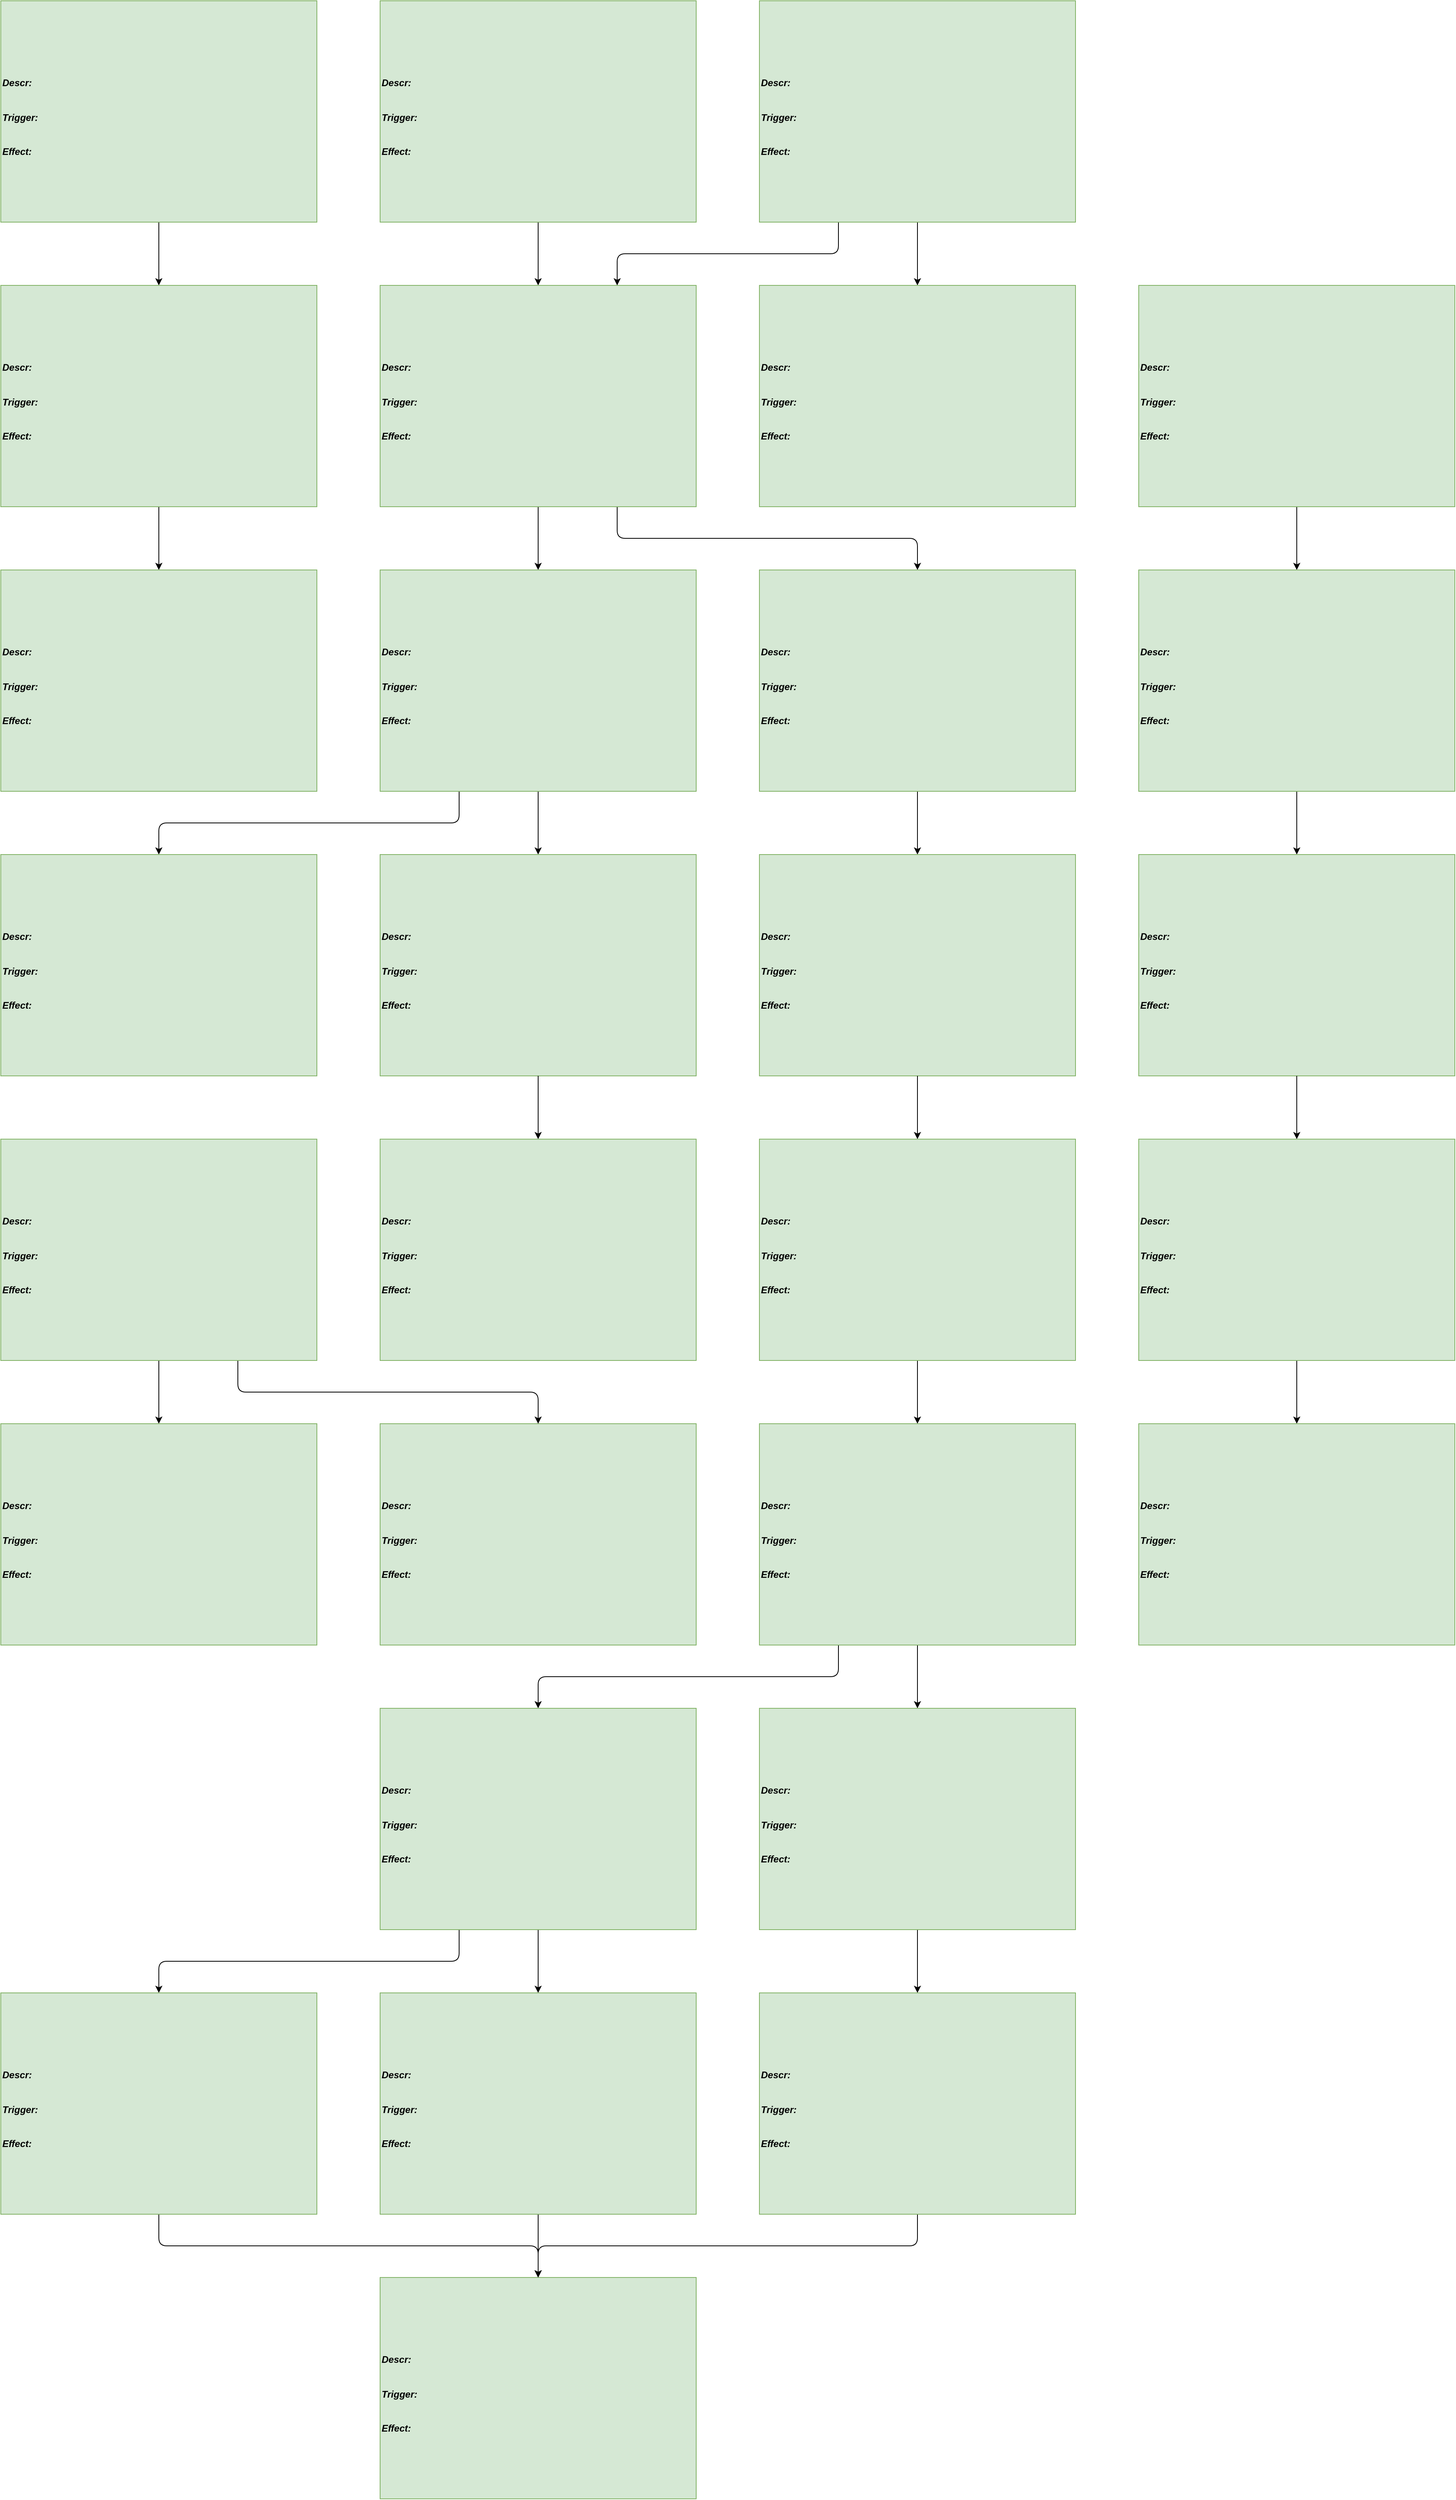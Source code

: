 <mxfile version="12.4.2" type="device" pages="1"><diagram id="qWvfUTPypwVbIJzxdlwQ" name="Page-1"><mxGraphModel dx="1533" dy="2743" grid="1" gridSize="10" guides="1" tooltips="1" connect="1" arrows="1" fold="1" page="1" pageScale="1" pageWidth="827" pageHeight="1169" math="0" shadow="0"><root><mxCell id="0"/><mxCell id="1" parent="0"/><mxCell id="f39rsOBdwulwoxzIAzSM-3" value="" style="edgeStyle=orthogonalEdgeStyle;rounded=1;orthogonalLoop=1;jettySize=auto;html=1;" edge="1" parent="1" source="f39rsOBdwulwoxzIAzSM-1" target="f39rsOBdwulwoxzIAzSM-2"><mxGeometry relative="1" as="geometry"/></mxCell><mxCell id="f39rsOBdwulwoxzIAzSM-1" value="&lt;div style=&quot;font-size: 12px&quot; align=&quot;left&quot;&gt;&lt;br&gt;&lt;/div&gt;&lt;div style=&quot;font-size: 12px&quot; align=&quot;left&quot;&gt;&lt;b&gt;&lt;br&gt;&lt;/b&gt;&lt;/div&gt;&lt;div style=&quot;font-size: 12px&quot; align=&quot;left&quot;&gt;&lt;font style=&quot;font-size: 12px&quot;&gt;&lt;span style=&quot;font-size: 12px&quot;&gt;&lt;font style=&quot;font-size: 12px&quot;&gt;&lt;i style=&quot;font-size: 12px&quot;&gt;&lt;b style=&quot;font-size: 12px&quot;&gt;Descr:&lt;/b&gt;&lt;/i&gt;&lt;/font&gt;&lt;/span&gt;&lt;/font&gt;&lt;/div&gt;&lt;div style=&quot;font-size: 12px&quot; align=&quot;left&quot;&gt;&lt;div align=&quot;left&quot; style=&quot;font-size: 12px&quot;&gt;&lt;br&gt;&lt;/div&gt;&lt;div align=&quot;left&quot; style=&quot;font-size: 12px&quot;&gt;&lt;br&gt;&lt;/div&gt;&lt;/div&gt;&lt;div style=&quot;font-size: 12px&quot; align=&quot;left&quot;&gt;&lt;font style=&quot;font-size: 12px&quot;&gt;&lt;b style=&quot;font-size: 12px&quot;&gt;&lt;i style=&quot;font-size: 12px&quot;&gt;Trigger:&lt;/i&gt;&lt;/b&gt;&lt;/font&gt;&lt;/div&gt;&lt;div style=&quot;font-size: 12px&quot; align=&quot;left&quot;&gt;&lt;br&gt;&lt;/div&gt;&lt;div style=&quot;font-size: 12px&quot; align=&quot;left&quot;&gt;&lt;br&gt;&lt;/div&gt;&lt;div style=&quot;font-size: 12px&quot; align=&quot;left&quot;&gt;&lt;font style=&quot;font-size: 12px&quot;&gt;&lt;font style=&quot;font-size: 12px&quot;&gt;&lt;b style=&quot;font-size: 12px&quot;&gt;&lt;i style=&quot;font-size: 12px&quot;&gt;Effect:&lt;/i&gt;&lt;/b&gt;&lt;/font&gt;&lt;/font&gt;&lt;/div&gt;&lt;b&gt;&lt;br&gt;&lt;/b&gt;" style="rounded=0;whiteSpace=wrap;html=1;align=left;fontSize=12;fillColor=#d5e8d4;strokeColor=#82b366;" vertex="1" parent="1"><mxGeometry width="400" height="280" as="geometry"/></mxCell><mxCell id="f39rsOBdwulwoxzIAzSM-5" value="" style="edgeStyle=orthogonalEdgeStyle;rounded=1;orthogonalLoop=1;jettySize=auto;html=1;" edge="1" parent="1" source="f39rsOBdwulwoxzIAzSM-2" target="f39rsOBdwulwoxzIAzSM-4"><mxGeometry relative="1" as="geometry"/></mxCell><mxCell id="f39rsOBdwulwoxzIAzSM-2" value="&lt;div style=&quot;font-size: 12px&quot; align=&quot;left&quot;&gt;&lt;br&gt;&lt;/div&gt;&lt;div style=&quot;font-size: 12px&quot; align=&quot;left&quot;&gt;&lt;b&gt;&lt;br&gt;&lt;/b&gt;&lt;/div&gt;&lt;div style=&quot;font-size: 12px&quot; align=&quot;left&quot;&gt;&lt;font style=&quot;font-size: 12px&quot;&gt;&lt;span style=&quot;font-size: 12px&quot;&gt;&lt;font style=&quot;font-size: 12px&quot;&gt;&lt;i style=&quot;font-size: 12px&quot;&gt;&lt;b style=&quot;font-size: 12px&quot;&gt;Descr:&lt;/b&gt;&lt;/i&gt;&lt;/font&gt;&lt;/span&gt;&lt;/font&gt;&lt;/div&gt;&lt;div style=&quot;font-size: 12px&quot; align=&quot;left&quot;&gt;&lt;div align=&quot;left&quot; style=&quot;font-size: 12px&quot;&gt;&lt;br&gt;&lt;/div&gt;&lt;div align=&quot;left&quot; style=&quot;font-size: 12px&quot;&gt;&lt;br&gt;&lt;/div&gt;&lt;/div&gt;&lt;div style=&quot;font-size: 12px&quot; align=&quot;left&quot;&gt;&lt;font style=&quot;font-size: 12px&quot;&gt;&lt;b style=&quot;font-size: 12px&quot;&gt;&lt;i style=&quot;font-size: 12px&quot;&gt;Trigger:&lt;/i&gt;&lt;/b&gt;&lt;/font&gt;&lt;/div&gt;&lt;div style=&quot;font-size: 12px&quot; align=&quot;left&quot;&gt;&lt;br&gt;&lt;/div&gt;&lt;div style=&quot;font-size: 12px&quot; align=&quot;left&quot;&gt;&lt;br&gt;&lt;/div&gt;&lt;div style=&quot;font-size: 12px&quot; align=&quot;left&quot;&gt;&lt;font style=&quot;font-size: 12px&quot;&gt;&lt;font style=&quot;font-size: 12px&quot;&gt;&lt;b style=&quot;font-size: 12px&quot;&gt;&lt;i style=&quot;font-size: 12px&quot;&gt;Effect:&lt;/i&gt;&lt;/b&gt;&lt;/font&gt;&lt;/font&gt;&lt;/div&gt;&lt;b&gt;&lt;br&gt;&lt;/b&gt;" style="rounded=0;whiteSpace=wrap;html=1;align=left;fontSize=12;fillColor=#d5e8d4;strokeColor=#82b366;" vertex="1" parent="1"><mxGeometry y="360" width="400" height="280" as="geometry"/></mxCell><mxCell id="f39rsOBdwulwoxzIAzSM-4" value="&lt;div style=&quot;font-size: 12px&quot; align=&quot;left&quot;&gt;&lt;br&gt;&lt;/div&gt;&lt;div style=&quot;font-size: 12px&quot; align=&quot;left&quot;&gt;&lt;b&gt;&lt;br&gt;&lt;/b&gt;&lt;/div&gt;&lt;div style=&quot;font-size: 12px&quot; align=&quot;left&quot;&gt;&lt;font style=&quot;font-size: 12px&quot;&gt;&lt;span style=&quot;font-size: 12px&quot;&gt;&lt;font style=&quot;font-size: 12px&quot;&gt;&lt;i style=&quot;font-size: 12px&quot;&gt;&lt;b style=&quot;font-size: 12px&quot;&gt;Descr:&lt;/b&gt;&lt;/i&gt;&lt;/font&gt;&lt;/span&gt;&lt;/font&gt;&lt;/div&gt;&lt;div style=&quot;font-size: 12px&quot; align=&quot;left&quot;&gt;&lt;div align=&quot;left&quot; style=&quot;font-size: 12px&quot;&gt;&lt;br&gt;&lt;/div&gt;&lt;div align=&quot;left&quot; style=&quot;font-size: 12px&quot;&gt;&lt;br&gt;&lt;/div&gt;&lt;/div&gt;&lt;div style=&quot;font-size: 12px&quot; align=&quot;left&quot;&gt;&lt;font style=&quot;font-size: 12px&quot;&gt;&lt;b style=&quot;font-size: 12px&quot;&gt;&lt;i style=&quot;font-size: 12px&quot;&gt;Trigger:&lt;/i&gt;&lt;/b&gt;&lt;/font&gt;&lt;/div&gt;&lt;div style=&quot;font-size: 12px&quot; align=&quot;left&quot;&gt;&lt;br&gt;&lt;/div&gt;&lt;div style=&quot;font-size: 12px&quot; align=&quot;left&quot;&gt;&lt;br&gt;&lt;/div&gt;&lt;div style=&quot;font-size: 12px&quot; align=&quot;left&quot;&gt;&lt;font style=&quot;font-size: 12px&quot;&gt;&lt;font style=&quot;font-size: 12px&quot;&gt;&lt;b style=&quot;font-size: 12px&quot;&gt;&lt;i style=&quot;font-size: 12px&quot;&gt;Effect:&lt;/i&gt;&lt;/b&gt;&lt;/font&gt;&lt;/font&gt;&lt;/div&gt;&lt;b&gt;&lt;br&gt;&lt;/b&gt;" style="rounded=0;whiteSpace=wrap;html=1;align=left;fontSize=12;fillColor=#d5e8d4;strokeColor=#82b366;" vertex="1" parent="1"><mxGeometry y="720" width="400" height="280" as="geometry"/></mxCell><mxCell id="f39rsOBdwulwoxzIAzSM-6" value="" style="edgeStyle=orthogonalEdgeStyle;rounded=1;orthogonalLoop=1;jettySize=auto;html=1;" edge="1" source="f39rsOBdwulwoxzIAzSM-7" target="f39rsOBdwulwoxzIAzSM-9" parent="1"><mxGeometry relative="1" as="geometry"/></mxCell><mxCell id="f39rsOBdwulwoxzIAzSM-7" value="&lt;div style=&quot;font-size: 12px&quot; align=&quot;left&quot;&gt;&lt;br&gt;&lt;/div&gt;&lt;div style=&quot;font-size: 12px&quot; align=&quot;left&quot;&gt;&lt;b&gt;&lt;br&gt;&lt;/b&gt;&lt;/div&gt;&lt;div style=&quot;font-size: 12px&quot; align=&quot;left&quot;&gt;&lt;font style=&quot;font-size: 12px&quot;&gt;&lt;span style=&quot;font-size: 12px&quot;&gt;&lt;font style=&quot;font-size: 12px&quot;&gt;&lt;i style=&quot;font-size: 12px&quot;&gt;&lt;b style=&quot;font-size: 12px&quot;&gt;Descr:&lt;/b&gt;&lt;/i&gt;&lt;/font&gt;&lt;/span&gt;&lt;/font&gt;&lt;/div&gt;&lt;div style=&quot;font-size: 12px&quot; align=&quot;left&quot;&gt;&lt;div align=&quot;left&quot; style=&quot;font-size: 12px&quot;&gt;&lt;br&gt;&lt;/div&gt;&lt;div align=&quot;left&quot; style=&quot;font-size: 12px&quot;&gt;&lt;br&gt;&lt;/div&gt;&lt;/div&gt;&lt;div style=&quot;font-size: 12px&quot; align=&quot;left&quot;&gt;&lt;font style=&quot;font-size: 12px&quot;&gt;&lt;b style=&quot;font-size: 12px&quot;&gt;&lt;i style=&quot;font-size: 12px&quot;&gt;Trigger:&lt;/i&gt;&lt;/b&gt;&lt;/font&gt;&lt;/div&gt;&lt;div style=&quot;font-size: 12px&quot; align=&quot;left&quot;&gt;&lt;br&gt;&lt;/div&gt;&lt;div style=&quot;font-size: 12px&quot; align=&quot;left&quot;&gt;&lt;br&gt;&lt;/div&gt;&lt;div style=&quot;font-size: 12px&quot; align=&quot;left&quot;&gt;&lt;font style=&quot;font-size: 12px&quot;&gt;&lt;font style=&quot;font-size: 12px&quot;&gt;&lt;b style=&quot;font-size: 12px&quot;&gt;&lt;i style=&quot;font-size: 12px&quot;&gt;Effect:&lt;/i&gt;&lt;/b&gt;&lt;/font&gt;&lt;/font&gt;&lt;/div&gt;&lt;b&gt;&lt;br&gt;&lt;/b&gt;" style="rounded=0;whiteSpace=wrap;html=1;align=left;fontSize=12;fillColor=#d5e8d4;strokeColor=#82b366;" vertex="1" parent="1"><mxGeometry x="480" width="400" height="280" as="geometry"/></mxCell><mxCell id="f39rsOBdwulwoxzIAzSM-8" value="" style="edgeStyle=orthogonalEdgeStyle;rounded=1;orthogonalLoop=1;jettySize=auto;html=1;" edge="1" source="f39rsOBdwulwoxzIAzSM-9" target="f39rsOBdwulwoxzIAzSM-10" parent="1"><mxGeometry relative="1" as="geometry"/></mxCell><mxCell id="f39rsOBdwulwoxzIAzSM-16" style="edgeStyle=orthogonalEdgeStyle;rounded=1;orthogonalLoop=1;jettySize=auto;html=1;exitX=0.75;exitY=1;exitDx=0;exitDy=0;" edge="1" parent="1" source="f39rsOBdwulwoxzIAzSM-9" target="f39rsOBdwulwoxzIAzSM-15"><mxGeometry relative="1" as="geometry"/></mxCell><mxCell id="f39rsOBdwulwoxzIAzSM-9" value="&lt;div style=&quot;font-size: 12px&quot; align=&quot;left&quot;&gt;&lt;br&gt;&lt;/div&gt;&lt;div style=&quot;font-size: 12px&quot; align=&quot;left&quot;&gt;&lt;b&gt;&lt;br&gt;&lt;/b&gt;&lt;/div&gt;&lt;div style=&quot;font-size: 12px&quot; align=&quot;left&quot;&gt;&lt;font style=&quot;font-size: 12px&quot;&gt;&lt;span style=&quot;font-size: 12px&quot;&gt;&lt;font style=&quot;font-size: 12px&quot;&gt;&lt;i style=&quot;font-size: 12px&quot;&gt;&lt;b style=&quot;font-size: 12px&quot;&gt;Descr:&lt;/b&gt;&lt;/i&gt;&lt;/font&gt;&lt;/span&gt;&lt;/font&gt;&lt;/div&gt;&lt;div style=&quot;font-size: 12px&quot; align=&quot;left&quot;&gt;&lt;div align=&quot;left&quot; style=&quot;font-size: 12px&quot;&gt;&lt;br&gt;&lt;/div&gt;&lt;div align=&quot;left&quot; style=&quot;font-size: 12px&quot;&gt;&lt;br&gt;&lt;/div&gt;&lt;/div&gt;&lt;div style=&quot;font-size: 12px&quot; align=&quot;left&quot;&gt;&lt;font style=&quot;font-size: 12px&quot;&gt;&lt;b style=&quot;font-size: 12px&quot;&gt;&lt;i style=&quot;font-size: 12px&quot;&gt;Trigger:&lt;/i&gt;&lt;/b&gt;&lt;/font&gt;&lt;/div&gt;&lt;div style=&quot;font-size: 12px&quot; align=&quot;left&quot;&gt;&lt;br&gt;&lt;/div&gt;&lt;div style=&quot;font-size: 12px&quot; align=&quot;left&quot;&gt;&lt;br&gt;&lt;/div&gt;&lt;div style=&quot;font-size: 12px&quot; align=&quot;left&quot;&gt;&lt;font style=&quot;font-size: 12px&quot;&gt;&lt;font style=&quot;font-size: 12px&quot;&gt;&lt;b style=&quot;font-size: 12px&quot;&gt;&lt;i style=&quot;font-size: 12px&quot;&gt;Effect:&lt;/i&gt;&lt;/b&gt;&lt;/font&gt;&lt;/font&gt;&lt;/div&gt;&lt;b&gt;&lt;br&gt;&lt;/b&gt;" style="rounded=0;whiteSpace=wrap;html=1;align=left;fontSize=12;fillColor=#d5e8d4;strokeColor=#82b366;" vertex="1" parent="1"><mxGeometry x="480" y="360" width="400" height="280" as="geometry"/></mxCell><mxCell id="f39rsOBdwulwoxzIAzSM-24" value="" style="edgeStyle=orthogonalEdgeStyle;rounded=1;orthogonalLoop=1;jettySize=auto;html=1;" edge="1" parent="1" source="f39rsOBdwulwoxzIAzSM-10" target="f39rsOBdwulwoxzIAzSM-21"><mxGeometry relative="1" as="geometry"/></mxCell><mxCell id="f39rsOBdwulwoxzIAzSM-28" style="edgeStyle=orthogonalEdgeStyle;rounded=1;orthogonalLoop=1;jettySize=auto;html=1;exitX=0.25;exitY=1;exitDx=0;exitDy=0;" edge="1" parent="1" source="f39rsOBdwulwoxzIAzSM-10" target="f39rsOBdwulwoxzIAzSM-27"><mxGeometry relative="1" as="geometry"/></mxCell><mxCell id="f39rsOBdwulwoxzIAzSM-10" value="&lt;div style=&quot;font-size: 12px&quot; align=&quot;left&quot;&gt;&lt;br&gt;&lt;/div&gt;&lt;div style=&quot;font-size: 12px&quot; align=&quot;left&quot;&gt;&lt;b&gt;&lt;br&gt;&lt;/b&gt;&lt;/div&gt;&lt;div style=&quot;font-size: 12px&quot; align=&quot;left&quot;&gt;&lt;font style=&quot;font-size: 12px&quot;&gt;&lt;span style=&quot;font-size: 12px&quot;&gt;&lt;font style=&quot;font-size: 12px&quot;&gt;&lt;i style=&quot;font-size: 12px&quot;&gt;&lt;b style=&quot;font-size: 12px&quot;&gt;Descr:&lt;/b&gt;&lt;/i&gt;&lt;/font&gt;&lt;/span&gt;&lt;/font&gt;&lt;/div&gt;&lt;div style=&quot;font-size: 12px&quot; align=&quot;left&quot;&gt;&lt;div align=&quot;left&quot; style=&quot;font-size: 12px&quot;&gt;&lt;br&gt;&lt;/div&gt;&lt;div align=&quot;left&quot; style=&quot;font-size: 12px&quot;&gt;&lt;br&gt;&lt;/div&gt;&lt;/div&gt;&lt;div style=&quot;font-size: 12px&quot; align=&quot;left&quot;&gt;&lt;font style=&quot;font-size: 12px&quot;&gt;&lt;b style=&quot;font-size: 12px&quot;&gt;&lt;i style=&quot;font-size: 12px&quot;&gt;Trigger:&lt;/i&gt;&lt;/b&gt;&lt;/font&gt;&lt;/div&gt;&lt;div style=&quot;font-size: 12px&quot; align=&quot;left&quot;&gt;&lt;br&gt;&lt;/div&gt;&lt;div style=&quot;font-size: 12px&quot; align=&quot;left&quot;&gt;&lt;br&gt;&lt;/div&gt;&lt;div style=&quot;font-size: 12px&quot; align=&quot;left&quot;&gt;&lt;font style=&quot;font-size: 12px&quot;&gt;&lt;font style=&quot;font-size: 12px&quot;&gt;&lt;b style=&quot;font-size: 12px&quot;&gt;&lt;i style=&quot;font-size: 12px&quot;&gt;Effect:&lt;/i&gt;&lt;/b&gt;&lt;/font&gt;&lt;/font&gt;&lt;/div&gt;&lt;b&gt;&lt;br&gt;&lt;/b&gt;" style="rounded=0;whiteSpace=wrap;html=1;align=left;fontSize=12;fillColor=#d5e8d4;strokeColor=#82b366;" vertex="1" parent="1"><mxGeometry x="480" y="720" width="400" height="280" as="geometry"/></mxCell><mxCell id="f39rsOBdwulwoxzIAzSM-11" value="" style="edgeStyle=orthogonalEdgeStyle;rounded=1;orthogonalLoop=1;jettySize=auto;html=1;" edge="1" source="f39rsOBdwulwoxzIAzSM-12" target="f39rsOBdwulwoxzIAzSM-14" parent="1"><mxGeometry relative="1" as="geometry"/></mxCell><mxCell id="f39rsOBdwulwoxzIAzSM-17" style="edgeStyle=orthogonalEdgeStyle;rounded=1;orthogonalLoop=1;jettySize=auto;html=1;exitX=0.25;exitY=1;exitDx=0;exitDy=0;entryX=0.75;entryY=0;entryDx=0;entryDy=0;" edge="1" parent="1" source="f39rsOBdwulwoxzIAzSM-12" target="f39rsOBdwulwoxzIAzSM-9"><mxGeometry relative="1" as="geometry"/></mxCell><mxCell id="f39rsOBdwulwoxzIAzSM-12" value="&lt;div style=&quot;font-size: 12px&quot; align=&quot;left&quot;&gt;&lt;br&gt;&lt;/div&gt;&lt;div style=&quot;font-size: 12px&quot; align=&quot;left&quot;&gt;&lt;b&gt;&lt;br&gt;&lt;/b&gt;&lt;/div&gt;&lt;div style=&quot;font-size: 12px&quot; align=&quot;left&quot;&gt;&lt;font style=&quot;font-size: 12px&quot;&gt;&lt;span style=&quot;font-size: 12px&quot;&gt;&lt;font style=&quot;font-size: 12px&quot;&gt;&lt;i style=&quot;font-size: 12px&quot;&gt;&lt;b style=&quot;font-size: 12px&quot;&gt;Descr:&lt;/b&gt;&lt;/i&gt;&lt;/font&gt;&lt;/span&gt;&lt;/font&gt;&lt;/div&gt;&lt;div style=&quot;font-size: 12px&quot; align=&quot;left&quot;&gt;&lt;div align=&quot;left&quot; style=&quot;font-size: 12px&quot;&gt;&lt;br&gt;&lt;/div&gt;&lt;div align=&quot;left&quot; style=&quot;font-size: 12px&quot;&gt;&lt;br&gt;&lt;/div&gt;&lt;/div&gt;&lt;div style=&quot;font-size: 12px&quot; align=&quot;left&quot;&gt;&lt;font style=&quot;font-size: 12px&quot;&gt;&lt;b style=&quot;font-size: 12px&quot;&gt;&lt;i style=&quot;font-size: 12px&quot;&gt;Trigger:&lt;/i&gt;&lt;/b&gt;&lt;/font&gt;&lt;/div&gt;&lt;div style=&quot;font-size: 12px&quot; align=&quot;left&quot;&gt;&lt;br&gt;&lt;/div&gt;&lt;div style=&quot;font-size: 12px&quot; align=&quot;left&quot;&gt;&lt;br&gt;&lt;/div&gt;&lt;div style=&quot;font-size: 12px&quot; align=&quot;left&quot;&gt;&lt;font style=&quot;font-size: 12px&quot;&gt;&lt;font style=&quot;font-size: 12px&quot;&gt;&lt;b style=&quot;font-size: 12px&quot;&gt;&lt;i style=&quot;font-size: 12px&quot;&gt;Effect:&lt;/i&gt;&lt;/b&gt;&lt;/font&gt;&lt;/font&gt;&lt;/div&gt;&lt;b&gt;&lt;br&gt;&lt;/b&gt;" style="rounded=0;whiteSpace=wrap;html=1;align=left;fontSize=12;fillColor=#d5e8d4;strokeColor=#82b366;" vertex="1" parent="1"><mxGeometry x="960" width="400" height="280" as="geometry"/></mxCell><mxCell id="f39rsOBdwulwoxzIAzSM-14" value="&lt;div style=&quot;font-size: 12px&quot; align=&quot;left&quot;&gt;&lt;br&gt;&lt;/div&gt;&lt;div style=&quot;font-size: 12px&quot; align=&quot;left&quot;&gt;&lt;b&gt;&lt;br&gt;&lt;/b&gt;&lt;/div&gt;&lt;div style=&quot;font-size: 12px&quot; align=&quot;left&quot;&gt;&lt;font style=&quot;font-size: 12px&quot;&gt;&lt;span style=&quot;font-size: 12px&quot;&gt;&lt;font style=&quot;font-size: 12px&quot;&gt;&lt;i style=&quot;font-size: 12px&quot;&gt;&lt;b style=&quot;font-size: 12px&quot;&gt;Descr:&lt;/b&gt;&lt;/i&gt;&lt;/font&gt;&lt;/span&gt;&lt;/font&gt;&lt;/div&gt;&lt;div style=&quot;font-size: 12px&quot; align=&quot;left&quot;&gt;&lt;div align=&quot;left&quot; style=&quot;font-size: 12px&quot;&gt;&lt;br&gt;&lt;/div&gt;&lt;div align=&quot;left&quot; style=&quot;font-size: 12px&quot;&gt;&lt;br&gt;&lt;/div&gt;&lt;/div&gt;&lt;div style=&quot;font-size: 12px&quot; align=&quot;left&quot;&gt;&lt;font style=&quot;font-size: 12px&quot;&gt;&lt;b style=&quot;font-size: 12px&quot;&gt;&lt;i style=&quot;font-size: 12px&quot;&gt;Trigger:&lt;/i&gt;&lt;/b&gt;&lt;/font&gt;&lt;/div&gt;&lt;div style=&quot;font-size: 12px&quot; align=&quot;left&quot;&gt;&lt;br&gt;&lt;/div&gt;&lt;div style=&quot;font-size: 12px&quot; align=&quot;left&quot;&gt;&lt;br&gt;&lt;/div&gt;&lt;div style=&quot;font-size: 12px&quot; align=&quot;left&quot;&gt;&lt;font style=&quot;font-size: 12px&quot;&gt;&lt;font style=&quot;font-size: 12px&quot;&gt;&lt;b style=&quot;font-size: 12px&quot;&gt;&lt;i style=&quot;font-size: 12px&quot;&gt;Effect:&lt;/i&gt;&lt;/b&gt;&lt;/font&gt;&lt;/font&gt;&lt;/div&gt;&lt;b&gt;&lt;br&gt;&lt;/b&gt;" style="rounded=0;whiteSpace=wrap;html=1;align=left;fontSize=12;fillColor=#d5e8d4;strokeColor=#82b366;" vertex="1" parent="1"><mxGeometry x="960" y="360" width="400" height="280" as="geometry"/></mxCell><mxCell id="f39rsOBdwulwoxzIAzSM-25" value="" style="edgeStyle=orthogonalEdgeStyle;rounded=1;orthogonalLoop=1;jettySize=auto;html=1;" edge="1" parent="1" source="f39rsOBdwulwoxzIAzSM-15" target="f39rsOBdwulwoxzIAzSM-22"><mxGeometry relative="1" as="geometry"/></mxCell><mxCell id="f39rsOBdwulwoxzIAzSM-15" value="&lt;div style=&quot;font-size: 12px&quot; align=&quot;left&quot;&gt;&lt;br&gt;&lt;/div&gt;&lt;div style=&quot;font-size: 12px&quot; align=&quot;left&quot;&gt;&lt;b&gt;&lt;br&gt;&lt;/b&gt;&lt;/div&gt;&lt;div style=&quot;font-size: 12px&quot; align=&quot;left&quot;&gt;&lt;font style=&quot;font-size: 12px&quot;&gt;&lt;span style=&quot;font-size: 12px&quot;&gt;&lt;font style=&quot;font-size: 12px&quot;&gt;&lt;i style=&quot;font-size: 12px&quot;&gt;&lt;b style=&quot;font-size: 12px&quot;&gt;Descr:&lt;/b&gt;&lt;/i&gt;&lt;/font&gt;&lt;/span&gt;&lt;/font&gt;&lt;/div&gt;&lt;div style=&quot;font-size: 12px&quot; align=&quot;left&quot;&gt;&lt;div align=&quot;left&quot; style=&quot;font-size: 12px&quot;&gt;&lt;br&gt;&lt;/div&gt;&lt;div align=&quot;left&quot; style=&quot;font-size: 12px&quot;&gt;&lt;br&gt;&lt;/div&gt;&lt;/div&gt;&lt;div style=&quot;font-size: 12px&quot; align=&quot;left&quot;&gt;&lt;font style=&quot;font-size: 12px&quot;&gt;&lt;b style=&quot;font-size: 12px&quot;&gt;&lt;i style=&quot;font-size: 12px&quot;&gt;Trigger:&lt;/i&gt;&lt;/b&gt;&lt;/font&gt;&lt;/div&gt;&lt;div style=&quot;font-size: 12px&quot; align=&quot;left&quot;&gt;&lt;br&gt;&lt;/div&gt;&lt;div style=&quot;font-size: 12px&quot; align=&quot;left&quot;&gt;&lt;br&gt;&lt;/div&gt;&lt;div style=&quot;font-size: 12px&quot; align=&quot;left&quot;&gt;&lt;font style=&quot;font-size: 12px&quot;&gt;&lt;font style=&quot;font-size: 12px&quot;&gt;&lt;b style=&quot;font-size: 12px&quot;&gt;&lt;i style=&quot;font-size: 12px&quot;&gt;Effect:&lt;/i&gt;&lt;/b&gt;&lt;/font&gt;&lt;/font&gt;&lt;/div&gt;&lt;b&gt;&lt;br&gt;&lt;/b&gt;" style="rounded=0;whiteSpace=wrap;html=1;align=left;fontSize=12;fillColor=#d5e8d4;strokeColor=#82b366;" vertex="1" parent="1"><mxGeometry x="960" y="720" width="400" height="280" as="geometry"/></mxCell><mxCell id="f39rsOBdwulwoxzIAzSM-20" value="" style="edgeStyle=orthogonalEdgeStyle;rounded=1;orthogonalLoop=1;jettySize=auto;html=1;" edge="1" parent="1" source="f39rsOBdwulwoxzIAzSM-18" target="f39rsOBdwulwoxzIAzSM-19"><mxGeometry relative="1" as="geometry"/></mxCell><mxCell id="f39rsOBdwulwoxzIAzSM-18" value="&lt;div style=&quot;font-size: 12px&quot; align=&quot;left&quot;&gt;&lt;br&gt;&lt;/div&gt;&lt;div style=&quot;font-size: 12px&quot; align=&quot;left&quot;&gt;&lt;b&gt;&lt;br&gt;&lt;/b&gt;&lt;/div&gt;&lt;div style=&quot;font-size: 12px&quot; align=&quot;left&quot;&gt;&lt;font style=&quot;font-size: 12px&quot;&gt;&lt;span style=&quot;font-size: 12px&quot;&gt;&lt;font style=&quot;font-size: 12px&quot;&gt;&lt;i style=&quot;font-size: 12px&quot;&gt;&lt;b style=&quot;font-size: 12px&quot;&gt;Descr:&lt;/b&gt;&lt;/i&gt;&lt;/font&gt;&lt;/span&gt;&lt;/font&gt;&lt;/div&gt;&lt;div style=&quot;font-size: 12px&quot; align=&quot;left&quot;&gt;&lt;div align=&quot;left&quot; style=&quot;font-size: 12px&quot;&gt;&lt;br&gt;&lt;/div&gt;&lt;div align=&quot;left&quot; style=&quot;font-size: 12px&quot;&gt;&lt;br&gt;&lt;/div&gt;&lt;/div&gt;&lt;div style=&quot;font-size: 12px&quot; align=&quot;left&quot;&gt;&lt;font style=&quot;font-size: 12px&quot;&gt;&lt;b style=&quot;font-size: 12px&quot;&gt;&lt;i style=&quot;font-size: 12px&quot;&gt;Trigger:&lt;/i&gt;&lt;/b&gt;&lt;/font&gt;&lt;/div&gt;&lt;div style=&quot;font-size: 12px&quot; align=&quot;left&quot;&gt;&lt;br&gt;&lt;/div&gt;&lt;div style=&quot;font-size: 12px&quot; align=&quot;left&quot;&gt;&lt;br&gt;&lt;/div&gt;&lt;div style=&quot;font-size: 12px&quot; align=&quot;left&quot;&gt;&lt;font style=&quot;font-size: 12px&quot;&gt;&lt;font style=&quot;font-size: 12px&quot;&gt;&lt;b style=&quot;font-size: 12px&quot;&gt;&lt;i style=&quot;font-size: 12px&quot;&gt;Effect:&lt;/i&gt;&lt;/b&gt;&lt;/font&gt;&lt;/font&gt;&lt;/div&gt;&lt;b&gt;&lt;br&gt;&lt;/b&gt;" style="rounded=0;whiteSpace=wrap;html=1;align=left;fontSize=12;fillColor=#d5e8d4;strokeColor=#82b366;" vertex="1" parent="1"><mxGeometry x="1440" y="360" width="400" height="280" as="geometry"/></mxCell><mxCell id="f39rsOBdwulwoxzIAzSM-26" value="" style="edgeStyle=orthogonalEdgeStyle;rounded=1;orthogonalLoop=1;jettySize=auto;html=1;" edge="1" parent="1" source="f39rsOBdwulwoxzIAzSM-19" target="f39rsOBdwulwoxzIAzSM-23"><mxGeometry relative="1" as="geometry"/></mxCell><mxCell id="f39rsOBdwulwoxzIAzSM-19" value="&lt;div style=&quot;font-size: 12px&quot; align=&quot;left&quot;&gt;&lt;br&gt;&lt;/div&gt;&lt;div style=&quot;font-size: 12px&quot; align=&quot;left&quot;&gt;&lt;b&gt;&lt;br&gt;&lt;/b&gt;&lt;/div&gt;&lt;div style=&quot;font-size: 12px&quot; align=&quot;left&quot;&gt;&lt;font style=&quot;font-size: 12px&quot;&gt;&lt;span style=&quot;font-size: 12px&quot;&gt;&lt;font style=&quot;font-size: 12px&quot;&gt;&lt;i style=&quot;font-size: 12px&quot;&gt;&lt;b style=&quot;font-size: 12px&quot;&gt;Descr:&lt;/b&gt;&lt;/i&gt;&lt;/font&gt;&lt;/span&gt;&lt;/font&gt;&lt;/div&gt;&lt;div style=&quot;font-size: 12px&quot; align=&quot;left&quot;&gt;&lt;div align=&quot;left&quot; style=&quot;font-size: 12px&quot;&gt;&lt;br&gt;&lt;/div&gt;&lt;div align=&quot;left&quot; style=&quot;font-size: 12px&quot;&gt;&lt;br&gt;&lt;/div&gt;&lt;/div&gt;&lt;div style=&quot;font-size: 12px&quot; align=&quot;left&quot;&gt;&lt;font style=&quot;font-size: 12px&quot;&gt;&lt;b style=&quot;font-size: 12px&quot;&gt;&lt;i style=&quot;font-size: 12px&quot;&gt;Trigger:&lt;/i&gt;&lt;/b&gt;&lt;/font&gt;&lt;/div&gt;&lt;div style=&quot;font-size: 12px&quot; align=&quot;left&quot;&gt;&lt;br&gt;&lt;/div&gt;&lt;div style=&quot;font-size: 12px&quot; align=&quot;left&quot;&gt;&lt;br&gt;&lt;/div&gt;&lt;div style=&quot;font-size: 12px&quot; align=&quot;left&quot;&gt;&lt;font style=&quot;font-size: 12px&quot;&gt;&lt;font style=&quot;font-size: 12px&quot;&gt;&lt;b style=&quot;font-size: 12px&quot;&gt;&lt;i style=&quot;font-size: 12px&quot;&gt;Effect:&lt;/i&gt;&lt;/b&gt;&lt;/font&gt;&lt;/font&gt;&lt;/div&gt;&lt;b&gt;&lt;br&gt;&lt;/b&gt;" style="rounded=0;whiteSpace=wrap;html=1;align=left;fontSize=12;fillColor=#d5e8d4;strokeColor=#82b366;" vertex="1" parent="1"><mxGeometry x="1440" y="720" width="400" height="280" as="geometry"/></mxCell><mxCell id="f39rsOBdwulwoxzIAzSM-21" value="&lt;div style=&quot;font-size: 12px&quot; align=&quot;left&quot;&gt;&lt;br&gt;&lt;/div&gt;&lt;div style=&quot;font-size: 12px&quot; align=&quot;left&quot;&gt;&lt;b&gt;&lt;br&gt;&lt;/b&gt;&lt;/div&gt;&lt;div style=&quot;font-size: 12px&quot; align=&quot;left&quot;&gt;&lt;font style=&quot;font-size: 12px&quot;&gt;&lt;span style=&quot;font-size: 12px&quot;&gt;&lt;font style=&quot;font-size: 12px&quot;&gt;&lt;i style=&quot;font-size: 12px&quot;&gt;&lt;b style=&quot;font-size: 12px&quot;&gt;Descr:&lt;/b&gt;&lt;/i&gt;&lt;/font&gt;&lt;/span&gt;&lt;/font&gt;&lt;/div&gt;&lt;div style=&quot;font-size: 12px&quot; align=&quot;left&quot;&gt;&lt;div align=&quot;left&quot; style=&quot;font-size: 12px&quot;&gt;&lt;br&gt;&lt;/div&gt;&lt;div align=&quot;left&quot; style=&quot;font-size: 12px&quot;&gt;&lt;br&gt;&lt;/div&gt;&lt;/div&gt;&lt;div style=&quot;font-size: 12px&quot; align=&quot;left&quot;&gt;&lt;font style=&quot;font-size: 12px&quot;&gt;&lt;b style=&quot;font-size: 12px&quot;&gt;&lt;i style=&quot;font-size: 12px&quot;&gt;Trigger:&lt;/i&gt;&lt;/b&gt;&lt;/font&gt;&lt;/div&gt;&lt;div style=&quot;font-size: 12px&quot; align=&quot;left&quot;&gt;&lt;br&gt;&lt;/div&gt;&lt;div style=&quot;font-size: 12px&quot; align=&quot;left&quot;&gt;&lt;br&gt;&lt;/div&gt;&lt;div style=&quot;font-size: 12px&quot; align=&quot;left&quot;&gt;&lt;font style=&quot;font-size: 12px&quot;&gt;&lt;font style=&quot;font-size: 12px&quot;&gt;&lt;b style=&quot;font-size: 12px&quot;&gt;&lt;i style=&quot;font-size: 12px&quot;&gt;Effect:&lt;/i&gt;&lt;/b&gt;&lt;/font&gt;&lt;/font&gt;&lt;/div&gt;&lt;b&gt;&lt;br&gt;&lt;/b&gt;" style="rounded=0;whiteSpace=wrap;html=1;align=left;fontSize=12;fillColor=#d5e8d4;strokeColor=#82b366;" vertex="1" parent="1"><mxGeometry x="480" y="1080" width="400" height="280" as="geometry"/></mxCell><mxCell id="f39rsOBdwulwoxzIAzSM-22" value="&lt;div style=&quot;font-size: 12px&quot; align=&quot;left&quot;&gt;&lt;br&gt;&lt;/div&gt;&lt;div style=&quot;font-size: 12px&quot; align=&quot;left&quot;&gt;&lt;b&gt;&lt;br&gt;&lt;/b&gt;&lt;/div&gt;&lt;div style=&quot;font-size: 12px&quot; align=&quot;left&quot;&gt;&lt;font style=&quot;font-size: 12px&quot;&gt;&lt;span style=&quot;font-size: 12px&quot;&gt;&lt;font style=&quot;font-size: 12px&quot;&gt;&lt;i style=&quot;font-size: 12px&quot;&gt;&lt;b style=&quot;font-size: 12px&quot;&gt;Descr:&lt;/b&gt;&lt;/i&gt;&lt;/font&gt;&lt;/span&gt;&lt;/font&gt;&lt;/div&gt;&lt;div style=&quot;font-size: 12px&quot; align=&quot;left&quot;&gt;&lt;div align=&quot;left&quot; style=&quot;font-size: 12px&quot;&gt;&lt;br&gt;&lt;/div&gt;&lt;div align=&quot;left&quot; style=&quot;font-size: 12px&quot;&gt;&lt;br&gt;&lt;/div&gt;&lt;/div&gt;&lt;div style=&quot;font-size: 12px&quot; align=&quot;left&quot;&gt;&lt;font style=&quot;font-size: 12px&quot;&gt;&lt;b style=&quot;font-size: 12px&quot;&gt;&lt;i style=&quot;font-size: 12px&quot;&gt;Trigger:&lt;/i&gt;&lt;/b&gt;&lt;/font&gt;&lt;/div&gt;&lt;div style=&quot;font-size: 12px&quot; align=&quot;left&quot;&gt;&lt;br&gt;&lt;/div&gt;&lt;div style=&quot;font-size: 12px&quot; align=&quot;left&quot;&gt;&lt;br&gt;&lt;/div&gt;&lt;div style=&quot;font-size: 12px&quot; align=&quot;left&quot;&gt;&lt;font style=&quot;font-size: 12px&quot;&gt;&lt;font style=&quot;font-size: 12px&quot;&gt;&lt;b style=&quot;font-size: 12px&quot;&gt;&lt;i style=&quot;font-size: 12px&quot;&gt;Effect:&lt;/i&gt;&lt;/b&gt;&lt;/font&gt;&lt;/font&gt;&lt;/div&gt;&lt;b&gt;&lt;br&gt;&lt;/b&gt;" style="rounded=0;whiteSpace=wrap;html=1;align=left;fontSize=12;fillColor=#d5e8d4;strokeColor=#82b366;" vertex="1" parent="1"><mxGeometry x="960" y="1080" width="400" height="280" as="geometry"/></mxCell><mxCell id="f39rsOBdwulwoxzIAzSM-23" value="&lt;div style=&quot;font-size: 12px&quot; align=&quot;left&quot;&gt;&lt;br&gt;&lt;/div&gt;&lt;div style=&quot;font-size: 12px&quot; align=&quot;left&quot;&gt;&lt;b&gt;&lt;br&gt;&lt;/b&gt;&lt;/div&gt;&lt;div style=&quot;font-size: 12px&quot; align=&quot;left&quot;&gt;&lt;font style=&quot;font-size: 12px&quot;&gt;&lt;span style=&quot;font-size: 12px&quot;&gt;&lt;font style=&quot;font-size: 12px&quot;&gt;&lt;i style=&quot;font-size: 12px&quot;&gt;&lt;b style=&quot;font-size: 12px&quot;&gt;Descr:&lt;/b&gt;&lt;/i&gt;&lt;/font&gt;&lt;/span&gt;&lt;/font&gt;&lt;/div&gt;&lt;div style=&quot;font-size: 12px&quot; align=&quot;left&quot;&gt;&lt;div align=&quot;left&quot; style=&quot;font-size: 12px&quot;&gt;&lt;br&gt;&lt;/div&gt;&lt;div align=&quot;left&quot; style=&quot;font-size: 12px&quot;&gt;&lt;br&gt;&lt;/div&gt;&lt;/div&gt;&lt;div style=&quot;font-size: 12px&quot; align=&quot;left&quot;&gt;&lt;font style=&quot;font-size: 12px&quot;&gt;&lt;b style=&quot;font-size: 12px&quot;&gt;&lt;i style=&quot;font-size: 12px&quot;&gt;Trigger:&lt;/i&gt;&lt;/b&gt;&lt;/font&gt;&lt;/div&gt;&lt;div style=&quot;font-size: 12px&quot; align=&quot;left&quot;&gt;&lt;br&gt;&lt;/div&gt;&lt;div style=&quot;font-size: 12px&quot; align=&quot;left&quot;&gt;&lt;br&gt;&lt;/div&gt;&lt;div style=&quot;font-size: 12px&quot; align=&quot;left&quot;&gt;&lt;font style=&quot;font-size: 12px&quot;&gt;&lt;font style=&quot;font-size: 12px&quot;&gt;&lt;b style=&quot;font-size: 12px&quot;&gt;&lt;i style=&quot;font-size: 12px&quot;&gt;Effect:&lt;/i&gt;&lt;/b&gt;&lt;/font&gt;&lt;/font&gt;&lt;/div&gt;&lt;b&gt;&lt;br&gt;&lt;/b&gt;" style="rounded=0;whiteSpace=wrap;html=1;align=left;fontSize=12;fillColor=#d5e8d4;strokeColor=#82b366;" vertex="1" parent="1"><mxGeometry x="1440" y="1080" width="400" height="280" as="geometry"/></mxCell><mxCell id="f39rsOBdwulwoxzIAzSM-27" value="&lt;div style=&quot;font-size: 12px&quot; align=&quot;left&quot;&gt;&lt;br&gt;&lt;/div&gt;&lt;div style=&quot;font-size: 12px&quot; align=&quot;left&quot;&gt;&lt;b&gt;&lt;br&gt;&lt;/b&gt;&lt;/div&gt;&lt;div style=&quot;font-size: 12px&quot; align=&quot;left&quot;&gt;&lt;font style=&quot;font-size: 12px&quot;&gt;&lt;span style=&quot;font-size: 12px&quot;&gt;&lt;font style=&quot;font-size: 12px&quot;&gt;&lt;i style=&quot;font-size: 12px&quot;&gt;&lt;b style=&quot;font-size: 12px&quot;&gt;Descr:&lt;/b&gt;&lt;/i&gt;&lt;/font&gt;&lt;/span&gt;&lt;/font&gt;&lt;/div&gt;&lt;div style=&quot;font-size: 12px&quot; align=&quot;left&quot;&gt;&lt;div align=&quot;left&quot; style=&quot;font-size: 12px&quot;&gt;&lt;br&gt;&lt;/div&gt;&lt;div align=&quot;left&quot; style=&quot;font-size: 12px&quot;&gt;&lt;br&gt;&lt;/div&gt;&lt;/div&gt;&lt;div style=&quot;font-size: 12px&quot; align=&quot;left&quot;&gt;&lt;font style=&quot;font-size: 12px&quot;&gt;&lt;b style=&quot;font-size: 12px&quot;&gt;&lt;i style=&quot;font-size: 12px&quot;&gt;Trigger:&lt;/i&gt;&lt;/b&gt;&lt;/font&gt;&lt;/div&gt;&lt;div style=&quot;font-size: 12px&quot; align=&quot;left&quot;&gt;&lt;br&gt;&lt;/div&gt;&lt;div style=&quot;font-size: 12px&quot; align=&quot;left&quot;&gt;&lt;br&gt;&lt;/div&gt;&lt;div style=&quot;font-size: 12px&quot; align=&quot;left&quot;&gt;&lt;font style=&quot;font-size: 12px&quot;&gt;&lt;font style=&quot;font-size: 12px&quot;&gt;&lt;b style=&quot;font-size: 12px&quot;&gt;&lt;i style=&quot;font-size: 12px&quot;&gt;Effect:&lt;/i&gt;&lt;/b&gt;&lt;/font&gt;&lt;/font&gt;&lt;/div&gt;&lt;b&gt;&lt;br&gt;&lt;/b&gt;" style="rounded=0;whiteSpace=wrap;html=1;align=left;fontSize=12;fillColor=#d5e8d4;strokeColor=#82b366;" vertex="1" parent="1"><mxGeometry y="1080" width="400" height="280" as="geometry"/></mxCell><mxCell id="f39rsOBdwulwoxzIAzSM-29" value="" style="edgeStyle=orthogonalEdgeStyle;rounded=1;orthogonalLoop=1;jettySize=auto;html=1;" edge="1" target="f39rsOBdwulwoxzIAzSM-34" parent="1" source="f39rsOBdwulwoxzIAzSM-21"><mxGeometry relative="1" as="geometry"><mxPoint x="680" y="1360.0" as="sourcePoint"/></mxGeometry></mxCell><mxCell id="f39rsOBdwulwoxzIAzSM-30" value="" style="edgeStyle=orthogonalEdgeStyle;rounded=1;orthogonalLoop=1;jettySize=auto;html=1;" edge="1" target="f39rsOBdwulwoxzIAzSM-33" parent="1" source="f39rsOBdwulwoxzIAzSM-22"><mxGeometry relative="1" as="geometry"><mxPoint x="1160" y="1360.0" as="sourcePoint"/></mxGeometry></mxCell><mxCell id="f39rsOBdwulwoxzIAzSM-31" value="" style="edgeStyle=orthogonalEdgeStyle;rounded=1;orthogonalLoop=1;jettySize=auto;html=1;" edge="1" target="f39rsOBdwulwoxzIAzSM-32" parent="1" source="f39rsOBdwulwoxzIAzSM-23"><mxGeometry relative="1" as="geometry"><mxPoint x="1640" y="1360.0" as="sourcePoint"/></mxGeometry></mxCell><mxCell id="f39rsOBdwulwoxzIAzSM-39" value="" style="edgeStyle=orthogonalEdgeStyle;rounded=1;orthogonalLoop=1;jettySize=auto;html=1;" edge="1" parent="1" source="f39rsOBdwulwoxzIAzSM-32" target="f39rsOBdwulwoxzIAzSM-37"><mxGeometry relative="1" as="geometry"/></mxCell><mxCell id="f39rsOBdwulwoxzIAzSM-32" value="&lt;div style=&quot;font-size: 12px&quot; align=&quot;left&quot;&gt;&lt;br&gt;&lt;/div&gt;&lt;div style=&quot;font-size: 12px&quot; align=&quot;left&quot;&gt;&lt;b&gt;&lt;br&gt;&lt;/b&gt;&lt;/div&gt;&lt;div style=&quot;font-size: 12px&quot; align=&quot;left&quot;&gt;&lt;font style=&quot;font-size: 12px&quot;&gt;&lt;span style=&quot;font-size: 12px&quot;&gt;&lt;font style=&quot;font-size: 12px&quot;&gt;&lt;i style=&quot;font-size: 12px&quot;&gt;&lt;b style=&quot;font-size: 12px&quot;&gt;Descr:&lt;/b&gt;&lt;/i&gt;&lt;/font&gt;&lt;/span&gt;&lt;/font&gt;&lt;/div&gt;&lt;div style=&quot;font-size: 12px&quot; align=&quot;left&quot;&gt;&lt;div align=&quot;left&quot; style=&quot;font-size: 12px&quot;&gt;&lt;br&gt;&lt;/div&gt;&lt;div align=&quot;left&quot; style=&quot;font-size: 12px&quot;&gt;&lt;br&gt;&lt;/div&gt;&lt;/div&gt;&lt;div style=&quot;font-size: 12px&quot; align=&quot;left&quot;&gt;&lt;font style=&quot;font-size: 12px&quot;&gt;&lt;b style=&quot;font-size: 12px&quot;&gt;&lt;i style=&quot;font-size: 12px&quot;&gt;Trigger:&lt;/i&gt;&lt;/b&gt;&lt;/font&gt;&lt;/div&gt;&lt;div style=&quot;font-size: 12px&quot; align=&quot;left&quot;&gt;&lt;br&gt;&lt;/div&gt;&lt;div style=&quot;font-size: 12px&quot; align=&quot;left&quot;&gt;&lt;br&gt;&lt;/div&gt;&lt;div style=&quot;font-size: 12px&quot; align=&quot;left&quot;&gt;&lt;font style=&quot;font-size: 12px&quot;&gt;&lt;font style=&quot;font-size: 12px&quot;&gt;&lt;b style=&quot;font-size: 12px&quot;&gt;&lt;i style=&quot;font-size: 12px&quot;&gt;Effect:&lt;/i&gt;&lt;/b&gt;&lt;/font&gt;&lt;/font&gt;&lt;/div&gt;&lt;b&gt;&lt;br&gt;&lt;/b&gt;" style="rounded=0;whiteSpace=wrap;html=1;align=left;fontSize=12;fillColor=#d5e8d4;strokeColor=#82b366;" vertex="1" parent="1"><mxGeometry x="1440" y="1440" width="400" height="280" as="geometry"/></mxCell><mxCell id="f39rsOBdwulwoxzIAzSM-38" value="" style="edgeStyle=orthogonalEdgeStyle;rounded=1;orthogonalLoop=1;jettySize=auto;html=1;" edge="1" parent="1" source="f39rsOBdwulwoxzIAzSM-33" target="f39rsOBdwulwoxzIAzSM-36"><mxGeometry relative="1" as="geometry"/></mxCell><mxCell id="f39rsOBdwulwoxzIAzSM-33" value="&lt;div style=&quot;font-size: 12px&quot; align=&quot;left&quot;&gt;&lt;br&gt;&lt;/div&gt;&lt;div style=&quot;font-size: 12px&quot; align=&quot;left&quot;&gt;&lt;b&gt;&lt;br&gt;&lt;/b&gt;&lt;/div&gt;&lt;div style=&quot;font-size: 12px&quot; align=&quot;left&quot;&gt;&lt;font style=&quot;font-size: 12px&quot;&gt;&lt;span style=&quot;font-size: 12px&quot;&gt;&lt;font style=&quot;font-size: 12px&quot;&gt;&lt;i style=&quot;font-size: 12px&quot;&gt;&lt;b style=&quot;font-size: 12px&quot;&gt;Descr:&lt;/b&gt;&lt;/i&gt;&lt;/font&gt;&lt;/span&gt;&lt;/font&gt;&lt;/div&gt;&lt;div style=&quot;font-size: 12px&quot; align=&quot;left&quot;&gt;&lt;div align=&quot;left&quot; style=&quot;font-size: 12px&quot;&gt;&lt;br&gt;&lt;/div&gt;&lt;div align=&quot;left&quot; style=&quot;font-size: 12px&quot;&gt;&lt;br&gt;&lt;/div&gt;&lt;/div&gt;&lt;div style=&quot;font-size: 12px&quot; align=&quot;left&quot;&gt;&lt;font style=&quot;font-size: 12px&quot;&gt;&lt;b style=&quot;font-size: 12px&quot;&gt;&lt;i style=&quot;font-size: 12px&quot;&gt;Trigger:&lt;/i&gt;&lt;/b&gt;&lt;/font&gt;&lt;/div&gt;&lt;div style=&quot;font-size: 12px&quot; align=&quot;left&quot;&gt;&lt;br&gt;&lt;/div&gt;&lt;div style=&quot;font-size: 12px&quot; align=&quot;left&quot;&gt;&lt;br&gt;&lt;/div&gt;&lt;div style=&quot;font-size: 12px&quot; align=&quot;left&quot;&gt;&lt;font style=&quot;font-size: 12px&quot;&gt;&lt;font style=&quot;font-size: 12px&quot;&gt;&lt;b style=&quot;font-size: 12px&quot;&gt;&lt;i style=&quot;font-size: 12px&quot;&gt;Effect:&lt;/i&gt;&lt;/b&gt;&lt;/font&gt;&lt;/font&gt;&lt;/div&gt;&lt;b&gt;&lt;br&gt;&lt;/b&gt;" style="rounded=0;whiteSpace=wrap;html=1;align=left;fontSize=12;fillColor=#d5e8d4;strokeColor=#82b366;" vertex="1" parent="1"><mxGeometry x="960" y="1440" width="400" height="280" as="geometry"/></mxCell><mxCell id="f39rsOBdwulwoxzIAzSM-34" value="&lt;div style=&quot;font-size: 12px&quot; align=&quot;left&quot;&gt;&lt;br&gt;&lt;/div&gt;&lt;div style=&quot;font-size: 12px&quot; align=&quot;left&quot;&gt;&lt;b&gt;&lt;br&gt;&lt;/b&gt;&lt;/div&gt;&lt;div style=&quot;font-size: 12px&quot; align=&quot;left&quot;&gt;&lt;font style=&quot;font-size: 12px&quot;&gt;&lt;span style=&quot;font-size: 12px&quot;&gt;&lt;font style=&quot;font-size: 12px&quot;&gt;&lt;i style=&quot;font-size: 12px&quot;&gt;&lt;b style=&quot;font-size: 12px&quot;&gt;Descr:&lt;/b&gt;&lt;/i&gt;&lt;/font&gt;&lt;/span&gt;&lt;/font&gt;&lt;/div&gt;&lt;div style=&quot;font-size: 12px&quot; align=&quot;left&quot;&gt;&lt;div align=&quot;left&quot; style=&quot;font-size: 12px&quot;&gt;&lt;br&gt;&lt;/div&gt;&lt;div align=&quot;left&quot; style=&quot;font-size: 12px&quot;&gt;&lt;br&gt;&lt;/div&gt;&lt;/div&gt;&lt;div style=&quot;font-size: 12px&quot; align=&quot;left&quot;&gt;&lt;font style=&quot;font-size: 12px&quot;&gt;&lt;b style=&quot;font-size: 12px&quot;&gt;&lt;i style=&quot;font-size: 12px&quot;&gt;Trigger:&lt;/i&gt;&lt;/b&gt;&lt;/font&gt;&lt;/div&gt;&lt;div style=&quot;font-size: 12px&quot; align=&quot;left&quot;&gt;&lt;br&gt;&lt;/div&gt;&lt;div style=&quot;font-size: 12px&quot; align=&quot;left&quot;&gt;&lt;br&gt;&lt;/div&gt;&lt;div style=&quot;font-size: 12px&quot; align=&quot;left&quot;&gt;&lt;font style=&quot;font-size: 12px&quot;&gt;&lt;font style=&quot;font-size: 12px&quot;&gt;&lt;b style=&quot;font-size: 12px&quot;&gt;&lt;i style=&quot;font-size: 12px&quot;&gt;Effect:&lt;/i&gt;&lt;/b&gt;&lt;/font&gt;&lt;/font&gt;&lt;/div&gt;&lt;b&gt;&lt;br&gt;&lt;/b&gt;" style="rounded=0;whiteSpace=wrap;html=1;align=left;fontSize=12;fillColor=#d5e8d4;strokeColor=#82b366;" vertex="1" parent="1"><mxGeometry x="480" y="1440" width="400" height="280" as="geometry"/></mxCell><mxCell id="f39rsOBdwulwoxzIAzSM-35" value="&lt;div style=&quot;font-size: 12px&quot; align=&quot;left&quot;&gt;&lt;br&gt;&lt;/div&gt;&lt;div style=&quot;font-size: 12px&quot; align=&quot;left&quot;&gt;&lt;b&gt;&lt;br&gt;&lt;/b&gt;&lt;/div&gt;&lt;div style=&quot;font-size: 12px&quot; align=&quot;left&quot;&gt;&lt;font style=&quot;font-size: 12px&quot;&gt;&lt;span style=&quot;font-size: 12px&quot;&gt;&lt;font style=&quot;font-size: 12px&quot;&gt;&lt;i style=&quot;font-size: 12px&quot;&gt;&lt;b style=&quot;font-size: 12px&quot;&gt;Descr:&lt;/b&gt;&lt;/i&gt;&lt;/font&gt;&lt;/span&gt;&lt;/font&gt;&lt;/div&gt;&lt;div style=&quot;font-size: 12px&quot; align=&quot;left&quot;&gt;&lt;div align=&quot;left&quot; style=&quot;font-size: 12px&quot;&gt;&lt;br&gt;&lt;/div&gt;&lt;div align=&quot;left&quot; style=&quot;font-size: 12px&quot;&gt;&lt;br&gt;&lt;/div&gt;&lt;/div&gt;&lt;div style=&quot;font-size: 12px&quot; align=&quot;left&quot;&gt;&lt;font style=&quot;font-size: 12px&quot;&gt;&lt;b style=&quot;font-size: 12px&quot;&gt;&lt;i style=&quot;font-size: 12px&quot;&gt;Trigger:&lt;/i&gt;&lt;/b&gt;&lt;/font&gt;&lt;/div&gt;&lt;div style=&quot;font-size: 12px&quot; align=&quot;left&quot;&gt;&lt;br&gt;&lt;/div&gt;&lt;div style=&quot;font-size: 12px&quot; align=&quot;left&quot;&gt;&lt;br&gt;&lt;/div&gt;&lt;div style=&quot;font-size: 12px&quot; align=&quot;left&quot;&gt;&lt;font style=&quot;font-size: 12px&quot;&gt;&lt;font style=&quot;font-size: 12px&quot;&gt;&lt;b style=&quot;font-size: 12px&quot;&gt;&lt;i style=&quot;font-size: 12px&quot;&gt;Effect:&lt;/i&gt;&lt;/b&gt;&lt;/font&gt;&lt;/font&gt;&lt;/div&gt;&lt;b&gt;&lt;br&gt;&lt;/b&gt;" style="rounded=0;whiteSpace=wrap;html=1;align=left;fontSize=12;fillColor=#d5e8d4;strokeColor=#82b366;" vertex="1" parent="1"><mxGeometry x="480" y="1800" width="400" height="280" as="geometry"/></mxCell><mxCell id="f39rsOBdwulwoxzIAzSM-46" value="" style="edgeStyle=orthogonalEdgeStyle;rounded=1;orthogonalLoop=1;jettySize=auto;html=1;" edge="1" parent="1" source="f39rsOBdwulwoxzIAzSM-36" target="f39rsOBdwulwoxzIAzSM-45"><mxGeometry relative="1" as="geometry"/></mxCell><mxCell id="f39rsOBdwulwoxzIAzSM-48" style="edgeStyle=orthogonalEdgeStyle;rounded=1;orthogonalLoop=1;jettySize=auto;html=1;exitX=0.25;exitY=1;exitDx=0;exitDy=0;" edge="1" parent="1" source="f39rsOBdwulwoxzIAzSM-36" target="f39rsOBdwulwoxzIAzSM-47"><mxGeometry relative="1" as="geometry"/></mxCell><mxCell id="f39rsOBdwulwoxzIAzSM-36" value="&lt;div style=&quot;font-size: 12px&quot; align=&quot;left&quot;&gt;&lt;br&gt;&lt;/div&gt;&lt;div style=&quot;font-size: 12px&quot; align=&quot;left&quot;&gt;&lt;b&gt;&lt;br&gt;&lt;/b&gt;&lt;/div&gt;&lt;div style=&quot;font-size: 12px&quot; align=&quot;left&quot;&gt;&lt;font style=&quot;font-size: 12px&quot;&gt;&lt;span style=&quot;font-size: 12px&quot;&gt;&lt;font style=&quot;font-size: 12px&quot;&gt;&lt;i style=&quot;font-size: 12px&quot;&gt;&lt;b style=&quot;font-size: 12px&quot;&gt;Descr:&lt;/b&gt;&lt;/i&gt;&lt;/font&gt;&lt;/span&gt;&lt;/font&gt;&lt;/div&gt;&lt;div style=&quot;font-size: 12px&quot; align=&quot;left&quot;&gt;&lt;div align=&quot;left&quot; style=&quot;font-size: 12px&quot;&gt;&lt;br&gt;&lt;/div&gt;&lt;div align=&quot;left&quot; style=&quot;font-size: 12px&quot;&gt;&lt;br&gt;&lt;/div&gt;&lt;/div&gt;&lt;div style=&quot;font-size: 12px&quot; align=&quot;left&quot;&gt;&lt;font style=&quot;font-size: 12px&quot;&gt;&lt;b style=&quot;font-size: 12px&quot;&gt;&lt;i style=&quot;font-size: 12px&quot;&gt;Trigger:&lt;/i&gt;&lt;/b&gt;&lt;/font&gt;&lt;/div&gt;&lt;div style=&quot;font-size: 12px&quot; align=&quot;left&quot;&gt;&lt;br&gt;&lt;/div&gt;&lt;div style=&quot;font-size: 12px&quot; align=&quot;left&quot;&gt;&lt;br&gt;&lt;/div&gt;&lt;div style=&quot;font-size: 12px&quot; align=&quot;left&quot;&gt;&lt;font style=&quot;font-size: 12px&quot;&gt;&lt;font style=&quot;font-size: 12px&quot;&gt;&lt;b style=&quot;font-size: 12px&quot;&gt;&lt;i style=&quot;font-size: 12px&quot;&gt;Effect:&lt;/i&gt;&lt;/b&gt;&lt;/font&gt;&lt;/font&gt;&lt;/div&gt;&lt;b&gt;&lt;br&gt;&lt;/b&gt;" style="rounded=0;whiteSpace=wrap;html=1;align=left;fontSize=12;fillColor=#d5e8d4;strokeColor=#82b366;" vertex="1" parent="1"><mxGeometry x="960" y="1800" width="400" height="280" as="geometry"/></mxCell><mxCell id="f39rsOBdwulwoxzIAzSM-54" value="" style="edgeStyle=orthogonalEdgeStyle;rounded=1;orthogonalLoop=1;jettySize=auto;html=1;" edge="1" parent="1" source="f39rsOBdwulwoxzIAzSM-45" target="f39rsOBdwulwoxzIAzSM-50"><mxGeometry relative="1" as="geometry"/></mxCell><mxCell id="f39rsOBdwulwoxzIAzSM-45" value="&lt;div style=&quot;font-size: 12px&quot; align=&quot;left&quot;&gt;&lt;br&gt;&lt;/div&gt;&lt;div style=&quot;font-size: 12px&quot; align=&quot;left&quot;&gt;&lt;b&gt;&lt;br&gt;&lt;/b&gt;&lt;/div&gt;&lt;div style=&quot;font-size: 12px&quot; align=&quot;left&quot;&gt;&lt;font style=&quot;font-size: 12px&quot;&gt;&lt;span style=&quot;font-size: 12px&quot;&gt;&lt;font style=&quot;font-size: 12px&quot;&gt;&lt;i style=&quot;font-size: 12px&quot;&gt;&lt;b style=&quot;font-size: 12px&quot;&gt;Descr:&lt;/b&gt;&lt;/i&gt;&lt;/font&gt;&lt;/span&gt;&lt;/font&gt;&lt;/div&gt;&lt;div style=&quot;font-size: 12px&quot; align=&quot;left&quot;&gt;&lt;div align=&quot;left&quot; style=&quot;font-size: 12px&quot;&gt;&lt;br&gt;&lt;/div&gt;&lt;div align=&quot;left&quot; style=&quot;font-size: 12px&quot;&gt;&lt;br&gt;&lt;/div&gt;&lt;/div&gt;&lt;div style=&quot;font-size: 12px&quot; align=&quot;left&quot;&gt;&lt;font style=&quot;font-size: 12px&quot;&gt;&lt;b style=&quot;font-size: 12px&quot;&gt;&lt;i style=&quot;font-size: 12px&quot;&gt;Trigger:&lt;/i&gt;&lt;/b&gt;&lt;/font&gt;&lt;/div&gt;&lt;div style=&quot;font-size: 12px&quot; align=&quot;left&quot;&gt;&lt;br&gt;&lt;/div&gt;&lt;div style=&quot;font-size: 12px&quot; align=&quot;left&quot;&gt;&lt;br&gt;&lt;/div&gt;&lt;div style=&quot;font-size: 12px&quot; align=&quot;left&quot;&gt;&lt;font style=&quot;font-size: 12px&quot;&gt;&lt;font style=&quot;font-size: 12px&quot;&gt;&lt;b style=&quot;font-size: 12px&quot;&gt;&lt;i style=&quot;font-size: 12px&quot;&gt;Effect:&lt;/i&gt;&lt;/b&gt;&lt;/font&gt;&lt;/font&gt;&lt;/div&gt;&lt;b&gt;&lt;br&gt;&lt;/b&gt;" style="rounded=0;whiteSpace=wrap;html=1;align=left;fontSize=12;fillColor=#d5e8d4;strokeColor=#82b366;" vertex="1" parent="1"><mxGeometry x="960" y="2160" width="400" height="280" as="geometry"/></mxCell><mxCell id="f39rsOBdwulwoxzIAzSM-37" value="&lt;div style=&quot;font-size: 12px&quot; align=&quot;left&quot;&gt;&lt;br&gt;&lt;/div&gt;&lt;div style=&quot;font-size: 12px&quot; align=&quot;left&quot;&gt;&lt;b&gt;&lt;br&gt;&lt;/b&gt;&lt;/div&gt;&lt;div style=&quot;font-size: 12px&quot; align=&quot;left&quot;&gt;&lt;font style=&quot;font-size: 12px&quot;&gt;&lt;span style=&quot;font-size: 12px&quot;&gt;&lt;font style=&quot;font-size: 12px&quot;&gt;&lt;i style=&quot;font-size: 12px&quot;&gt;&lt;b style=&quot;font-size: 12px&quot;&gt;Descr:&lt;/b&gt;&lt;/i&gt;&lt;/font&gt;&lt;/span&gt;&lt;/font&gt;&lt;/div&gt;&lt;div style=&quot;font-size: 12px&quot; align=&quot;left&quot;&gt;&lt;div align=&quot;left&quot; style=&quot;font-size: 12px&quot;&gt;&lt;br&gt;&lt;/div&gt;&lt;div align=&quot;left&quot; style=&quot;font-size: 12px&quot;&gt;&lt;br&gt;&lt;/div&gt;&lt;/div&gt;&lt;div style=&quot;font-size: 12px&quot; align=&quot;left&quot;&gt;&lt;font style=&quot;font-size: 12px&quot;&gt;&lt;b style=&quot;font-size: 12px&quot;&gt;&lt;i style=&quot;font-size: 12px&quot;&gt;Trigger:&lt;/i&gt;&lt;/b&gt;&lt;/font&gt;&lt;/div&gt;&lt;div style=&quot;font-size: 12px&quot; align=&quot;left&quot;&gt;&lt;br&gt;&lt;/div&gt;&lt;div style=&quot;font-size: 12px&quot; align=&quot;left&quot;&gt;&lt;br&gt;&lt;/div&gt;&lt;div style=&quot;font-size: 12px&quot; align=&quot;left&quot;&gt;&lt;font style=&quot;font-size: 12px&quot;&gt;&lt;font style=&quot;font-size: 12px&quot;&gt;&lt;b style=&quot;font-size: 12px&quot;&gt;&lt;i style=&quot;font-size: 12px&quot;&gt;Effect:&lt;/i&gt;&lt;/b&gt;&lt;/font&gt;&lt;/font&gt;&lt;/div&gt;&lt;b&gt;&lt;br&gt;&lt;/b&gt;" style="rounded=0;whiteSpace=wrap;html=1;align=left;fontSize=12;fillColor=#d5e8d4;strokeColor=#82b366;" vertex="1" parent="1"><mxGeometry x="1440" y="1800" width="400" height="280" as="geometry"/></mxCell><mxCell id="f39rsOBdwulwoxzIAzSM-43" value="" style="edgeStyle=orthogonalEdgeStyle;rounded=1;orthogonalLoop=1;jettySize=auto;html=1;" edge="1" parent="1" source="f39rsOBdwulwoxzIAzSM-41" target="f39rsOBdwulwoxzIAzSM-42"><mxGeometry relative="1" as="geometry"/></mxCell><mxCell id="f39rsOBdwulwoxzIAzSM-44" style="edgeStyle=orthogonalEdgeStyle;rounded=1;orthogonalLoop=1;jettySize=auto;html=1;exitX=0.75;exitY=1;exitDx=0;exitDy=0;" edge="1" parent="1" source="f39rsOBdwulwoxzIAzSM-41" target="f39rsOBdwulwoxzIAzSM-35"><mxGeometry relative="1" as="geometry"/></mxCell><mxCell id="f39rsOBdwulwoxzIAzSM-41" value="&lt;div style=&quot;font-size: 12px&quot; align=&quot;left&quot;&gt;&lt;br&gt;&lt;/div&gt;&lt;div style=&quot;font-size: 12px&quot; align=&quot;left&quot;&gt;&lt;b&gt;&lt;br&gt;&lt;/b&gt;&lt;/div&gt;&lt;div style=&quot;font-size: 12px&quot; align=&quot;left&quot;&gt;&lt;font style=&quot;font-size: 12px&quot;&gt;&lt;span style=&quot;font-size: 12px&quot;&gt;&lt;font style=&quot;font-size: 12px&quot;&gt;&lt;i style=&quot;font-size: 12px&quot;&gt;&lt;b style=&quot;font-size: 12px&quot;&gt;Descr:&lt;/b&gt;&lt;/i&gt;&lt;/font&gt;&lt;/span&gt;&lt;/font&gt;&lt;/div&gt;&lt;div style=&quot;font-size: 12px&quot; align=&quot;left&quot;&gt;&lt;div align=&quot;left&quot; style=&quot;font-size: 12px&quot;&gt;&lt;br&gt;&lt;/div&gt;&lt;div align=&quot;left&quot; style=&quot;font-size: 12px&quot;&gt;&lt;br&gt;&lt;/div&gt;&lt;/div&gt;&lt;div style=&quot;font-size: 12px&quot; align=&quot;left&quot;&gt;&lt;font style=&quot;font-size: 12px&quot;&gt;&lt;b style=&quot;font-size: 12px&quot;&gt;&lt;i style=&quot;font-size: 12px&quot;&gt;Trigger:&lt;/i&gt;&lt;/b&gt;&lt;/font&gt;&lt;/div&gt;&lt;div style=&quot;font-size: 12px&quot; align=&quot;left&quot;&gt;&lt;br&gt;&lt;/div&gt;&lt;div style=&quot;font-size: 12px&quot; align=&quot;left&quot;&gt;&lt;br&gt;&lt;/div&gt;&lt;div style=&quot;font-size: 12px&quot; align=&quot;left&quot;&gt;&lt;font style=&quot;font-size: 12px&quot;&gt;&lt;font style=&quot;font-size: 12px&quot;&gt;&lt;b style=&quot;font-size: 12px&quot;&gt;&lt;i style=&quot;font-size: 12px&quot;&gt;Effect:&lt;/i&gt;&lt;/b&gt;&lt;/font&gt;&lt;/font&gt;&lt;/div&gt;&lt;b&gt;&lt;br&gt;&lt;/b&gt;" style="rounded=0;whiteSpace=wrap;html=1;align=left;fontSize=12;fillColor=#d5e8d4;strokeColor=#82b366;" vertex="1" parent="1"><mxGeometry y="1440" width="400" height="280" as="geometry"/></mxCell><mxCell id="f39rsOBdwulwoxzIAzSM-42" value="&lt;div style=&quot;font-size: 12px&quot; align=&quot;left&quot;&gt;&lt;br&gt;&lt;/div&gt;&lt;div style=&quot;font-size: 12px&quot; align=&quot;left&quot;&gt;&lt;b&gt;&lt;br&gt;&lt;/b&gt;&lt;/div&gt;&lt;div style=&quot;font-size: 12px&quot; align=&quot;left&quot;&gt;&lt;font style=&quot;font-size: 12px&quot;&gt;&lt;span style=&quot;font-size: 12px&quot;&gt;&lt;font style=&quot;font-size: 12px&quot;&gt;&lt;i style=&quot;font-size: 12px&quot;&gt;&lt;b style=&quot;font-size: 12px&quot;&gt;Descr:&lt;/b&gt;&lt;/i&gt;&lt;/font&gt;&lt;/span&gt;&lt;/font&gt;&lt;/div&gt;&lt;div style=&quot;font-size: 12px&quot; align=&quot;left&quot;&gt;&lt;div align=&quot;left&quot; style=&quot;font-size: 12px&quot;&gt;&lt;br&gt;&lt;/div&gt;&lt;div align=&quot;left&quot; style=&quot;font-size: 12px&quot;&gt;&lt;br&gt;&lt;/div&gt;&lt;/div&gt;&lt;div style=&quot;font-size: 12px&quot; align=&quot;left&quot;&gt;&lt;font style=&quot;font-size: 12px&quot;&gt;&lt;b style=&quot;font-size: 12px&quot;&gt;&lt;i style=&quot;font-size: 12px&quot;&gt;Trigger:&lt;/i&gt;&lt;/b&gt;&lt;/font&gt;&lt;/div&gt;&lt;div style=&quot;font-size: 12px&quot; align=&quot;left&quot;&gt;&lt;br&gt;&lt;/div&gt;&lt;div style=&quot;font-size: 12px&quot; align=&quot;left&quot;&gt;&lt;br&gt;&lt;/div&gt;&lt;div style=&quot;font-size: 12px&quot; align=&quot;left&quot;&gt;&lt;font style=&quot;font-size: 12px&quot;&gt;&lt;font style=&quot;font-size: 12px&quot;&gt;&lt;b style=&quot;font-size: 12px&quot;&gt;&lt;i style=&quot;font-size: 12px&quot;&gt;Effect:&lt;/i&gt;&lt;/b&gt;&lt;/font&gt;&lt;/font&gt;&lt;/div&gt;&lt;b&gt;&lt;br&gt;&lt;/b&gt;" style="rounded=0;whiteSpace=wrap;html=1;align=left;fontSize=12;fillColor=#d5e8d4;strokeColor=#82b366;" vertex="1" parent="1"><mxGeometry y="1800" width="400" height="280" as="geometry"/></mxCell><mxCell id="f39rsOBdwulwoxzIAzSM-52" style="edgeStyle=orthogonalEdgeStyle;rounded=1;orthogonalLoop=1;jettySize=auto;html=1;exitX=0.5;exitY=1;exitDx=0;exitDy=0;" edge="1" parent="1" source="f39rsOBdwulwoxzIAzSM-47" target="f39rsOBdwulwoxzIAzSM-49"><mxGeometry relative="1" as="geometry"/></mxCell><mxCell id="f39rsOBdwulwoxzIAzSM-53" style="edgeStyle=orthogonalEdgeStyle;rounded=1;orthogonalLoop=1;jettySize=auto;html=1;exitX=0.25;exitY=1;exitDx=0;exitDy=0;" edge="1" parent="1" source="f39rsOBdwulwoxzIAzSM-47" target="f39rsOBdwulwoxzIAzSM-51"><mxGeometry relative="1" as="geometry"/></mxCell><mxCell id="f39rsOBdwulwoxzIAzSM-47" value="&lt;div style=&quot;font-size: 12px&quot; align=&quot;left&quot;&gt;&lt;br&gt;&lt;/div&gt;&lt;div style=&quot;font-size: 12px&quot; align=&quot;left&quot;&gt;&lt;b&gt;&lt;br&gt;&lt;/b&gt;&lt;/div&gt;&lt;div style=&quot;font-size: 12px&quot; align=&quot;left&quot;&gt;&lt;font style=&quot;font-size: 12px&quot;&gt;&lt;span style=&quot;font-size: 12px&quot;&gt;&lt;font style=&quot;font-size: 12px&quot;&gt;&lt;i style=&quot;font-size: 12px&quot;&gt;&lt;b style=&quot;font-size: 12px&quot;&gt;Descr:&lt;/b&gt;&lt;/i&gt;&lt;/font&gt;&lt;/span&gt;&lt;/font&gt;&lt;/div&gt;&lt;div style=&quot;font-size: 12px&quot; align=&quot;left&quot;&gt;&lt;div align=&quot;left&quot; style=&quot;font-size: 12px&quot;&gt;&lt;br&gt;&lt;/div&gt;&lt;div align=&quot;left&quot; style=&quot;font-size: 12px&quot;&gt;&lt;br&gt;&lt;/div&gt;&lt;/div&gt;&lt;div style=&quot;font-size: 12px&quot; align=&quot;left&quot;&gt;&lt;font style=&quot;font-size: 12px&quot;&gt;&lt;b style=&quot;font-size: 12px&quot;&gt;&lt;i style=&quot;font-size: 12px&quot;&gt;Trigger:&lt;/i&gt;&lt;/b&gt;&lt;/font&gt;&lt;/div&gt;&lt;div style=&quot;font-size: 12px&quot; align=&quot;left&quot;&gt;&lt;br&gt;&lt;/div&gt;&lt;div style=&quot;font-size: 12px&quot; align=&quot;left&quot;&gt;&lt;br&gt;&lt;/div&gt;&lt;div style=&quot;font-size: 12px&quot; align=&quot;left&quot;&gt;&lt;font style=&quot;font-size: 12px&quot;&gt;&lt;font style=&quot;font-size: 12px&quot;&gt;&lt;b style=&quot;font-size: 12px&quot;&gt;&lt;i style=&quot;font-size: 12px&quot;&gt;Effect:&lt;/i&gt;&lt;/b&gt;&lt;/font&gt;&lt;/font&gt;&lt;/div&gt;&lt;b&gt;&lt;br&gt;&lt;/b&gt;" style="rounded=0;whiteSpace=wrap;html=1;align=left;fontSize=12;fillColor=#d5e8d4;strokeColor=#82b366;" vertex="1" parent="1"><mxGeometry x="480" y="2160" width="400" height="280" as="geometry"/></mxCell><mxCell id="f39rsOBdwulwoxzIAzSM-56" value="" style="edgeStyle=orthogonalEdgeStyle;rounded=1;orthogonalLoop=1;jettySize=auto;html=1;" edge="1" parent="1" source="f39rsOBdwulwoxzIAzSM-49" target="f39rsOBdwulwoxzIAzSM-55"><mxGeometry relative="1" as="geometry"/></mxCell><mxCell id="f39rsOBdwulwoxzIAzSM-49" value="&lt;div style=&quot;font-size: 12px&quot; align=&quot;left&quot;&gt;&lt;br&gt;&lt;/div&gt;&lt;div style=&quot;font-size: 12px&quot; align=&quot;left&quot;&gt;&lt;b&gt;&lt;br&gt;&lt;/b&gt;&lt;/div&gt;&lt;div style=&quot;font-size: 12px&quot; align=&quot;left&quot;&gt;&lt;font style=&quot;font-size: 12px&quot;&gt;&lt;span style=&quot;font-size: 12px&quot;&gt;&lt;font style=&quot;font-size: 12px&quot;&gt;&lt;i style=&quot;font-size: 12px&quot;&gt;&lt;b style=&quot;font-size: 12px&quot;&gt;Descr:&lt;/b&gt;&lt;/i&gt;&lt;/font&gt;&lt;/span&gt;&lt;/font&gt;&lt;/div&gt;&lt;div style=&quot;font-size: 12px&quot; align=&quot;left&quot;&gt;&lt;div align=&quot;left&quot; style=&quot;font-size: 12px&quot;&gt;&lt;br&gt;&lt;/div&gt;&lt;div align=&quot;left&quot; style=&quot;font-size: 12px&quot;&gt;&lt;br&gt;&lt;/div&gt;&lt;/div&gt;&lt;div style=&quot;font-size: 12px&quot; align=&quot;left&quot;&gt;&lt;font style=&quot;font-size: 12px&quot;&gt;&lt;b style=&quot;font-size: 12px&quot;&gt;&lt;i style=&quot;font-size: 12px&quot;&gt;Trigger:&lt;/i&gt;&lt;/b&gt;&lt;/font&gt;&lt;/div&gt;&lt;div style=&quot;font-size: 12px&quot; align=&quot;left&quot;&gt;&lt;br&gt;&lt;/div&gt;&lt;div style=&quot;font-size: 12px&quot; align=&quot;left&quot;&gt;&lt;br&gt;&lt;/div&gt;&lt;div style=&quot;font-size: 12px&quot; align=&quot;left&quot;&gt;&lt;font style=&quot;font-size: 12px&quot;&gt;&lt;font style=&quot;font-size: 12px&quot;&gt;&lt;b style=&quot;font-size: 12px&quot;&gt;&lt;i style=&quot;font-size: 12px&quot;&gt;Effect:&lt;/i&gt;&lt;/b&gt;&lt;/font&gt;&lt;/font&gt;&lt;/div&gt;&lt;b&gt;&lt;br&gt;&lt;/b&gt;" style="rounded=0;whiteSpace=wrap;html=1;align=left;fontSize=12;fillColor=#d5e8d4;strokeColor=#82b366;" vertex="1" parent="1"><mxGeometry x="480" y="2520" width="400" height="280" as="geometry"/></mxCell><mxCell id="f39rsOBdwulwoxzIAzSM-55" value="&lt;div style=&quot;font-size: 12px&quot; align=&quot;left&quot;&gt;&lt;br&gt;&lt;/div&gt;&lt;div style=&quot;font-size: 12px&quot; align=&quot;left&quot;&gt;&lt;b&gt;&lt;br&gt;&lt;/b&gt;&lt;/div&gt;&lt;div style=&quot;font-size: 12px&quot; align=&quot;left&quot;&gt;&lt;font style=&quot;font-size: 12px&quot;&gt;&lt;span style=&quot;font-size: 12px&quot;&gt;&lt;font style=&quot;font-size: 12px&quot;&gt;&lt;i style=&quot;font-size: 12px&quot;&gt;&lt;b style=&quot;font-size: 12px&quot;&gt;Descr:&lt;/b&gt;&lt;/i&gt;&lt;/font&gt;&lt;/span&gt;&lt;/font&gt;&lt;/div&gt;&lt;div style=&quot;font-size: 12px&quot; align=&quot;left&quot;&gt;&lt;div align=&quot;left&quot; style=&quot;font-size: 12px&quot;&gt;&lt;br&gt;&lt;/div&gt;&lt;div align=&quot;left&quot; style=&quot;font-size: 12px&quot;&gt;&lt;br&gt;&lt;/div&gt;&lt;/div&gt;&lt;div style=&quot;font-size: 12px&quot; align=&quot;left&quot;&gt;&lt;font style=&quot;font-size: 12px&quot;&gt;&lt;b style=&quot;font-size: 12px&quot;&gt;&lt;i style=&quot;font-size: 12px&quot;&gt;Trigger:&lt;/i&gt;&lt;/b&gt;&lt;/font&gt;&lt;/div&gt;&lt;div style=&quot;font-size: 12px&quot; align=&quot;left&quot;&gt;&lt;br&gt;&lt;/div&gt;&lt;div style=&quot;font-size: 12px&quot; align=&quot;left&quot;&gt;&lt;br&gt;&lt;/div&gt;&lt;div style=&quot;font-size: 12px&quot; align=&quot;left&quot;&gt;&lt;font style=&quot;font-size: 12px&quot;&gt;&lt;font style=&quot;font-size: 12px&quot;&gt;&lt;b style=&quot;font-size: 12px&quot;&gt;&lt;i style=&quot;font-size: 12px&quot;&gt;Effect:&lt;/i&gt;&lt;/b&gt;&lt;/font&gt;&lt;/font&gt;&lt;/div&gt;&lt;b&gt;&lt;br&gt;&lt;/b&gt;" style="rounded=0;whiteSpace=wrap;html=1;align=left;fontSize=12;fillColor=#d5e8d4;strokeColor=#82b366;" vertex="1" parent="1"><mxGeometry x="480" y="2880" width="400" height="280" as="geometry"/></mxCell><mxCell id="f39rsOBdwulwoxzIAzSM-58" style="edgeStyle=orthogonalEdgeStyle;rounded=1;orthogonalLoop=1;jettySize=auto;html=1;exitX=0.5;exitY=1;exitDx=0;exitDy=0;" edge="1" parent="1" source="f39rsOBdwulwoxzIAzSM-50" target="f39rsOBdwulwoxzIAzSM-55"><mxGeometry relative="1" as="geometry"/></mxCell><mxCell id="f39rsOBdwulwoxzIAzSM-50" value="&lt;div style=&quot;font-size: 12px&quot; align=&quot;left&quot;&gt;&lt;br&gt;&lt;/div&gt;&lt;div style=&quot;font-size: 12px&quot; align=&quot;left&quot;&gt;&lt;b&gt;&lt;br&gt;&lt;/b&gt;&lt;/div&gt;&lt;div style=&quot;font-size: 12px&quot; align=&quot;left&quot;&gt;&lt;font style=&quot;font-size: 12px&quot;&gt;&lt;span style=&quot;font-size: 12px&quot;&gt;&lt;font style=&quot;font-size: 12px&quot;&gt;&lt;i style=&quot;font-size: 12px&quot;&gt;&lt;b style=&quot;font-size: 12px&quot;&gt;Descr:&lt;/b&gt;&lt;/i&gt;&lt;/font&gt;&lt;/span&gt;&lt;/font&gt;&lt;/div&gt;&lt;div style=&quot;font-size: 12px&quot; align=&quot;left&quot;&gt;&lt;div align=&quot;left&quot; style=&quot;font-size: 12px&quot;&gt;&lt;br&gt;&lt;/div&gt;&lt;div align=&quot;left&quot; style=&quot;font-size: 12px&quot;&gt;&lt;br&gt;&lt;/div&gt;&lt;/div&gt;&lt;div style=&quot;font-size: 12px&quot; align=&quot;left&quot;&gt;&lt;font style=&quot;font-size: 12px&quot;&gt;&lt;b style=&quot;font-size: 12px&quot;&gt;&lt;i style=&quot;font-size: 12px&quot;&gt;Trigger:&lt;/i&gt;&lt;/b&gt;&lt;/font&gt;&lt;/div&gt;&lt;div style=&quot;font-size: 12px&quot; align=&quot;left&quot;&gt;&lt;br&gt;&lt;/div&gt;&lt;div style=&quot;font-size: 12px&quot; align=&quot;left&quot;&gt;&lt;br&gt;&lt;/div&gt;&lt;div style=&quot;font-size: 12px&quot; align=&quot;left&quot;&gt;&lt;font style=&quot;font-size: 12px&quot;&gt;&lt;font style=&quot;font-size: 12px&quot;&gt;&lt;b style=&quot;font-size: 12px&quot;&gt;&lt;i style=&quot;font-size: 12px&quot;&gt;Effect:&lt;/i&gt;&lt;/b&gt;&lt;/font&gt;&lt;/font&gt;&lt;/div&gt;&lt;b&gt;&lt;br&gt;&lt;/b&gt;" style="rounded=0;whiteSpace=wrap;html=1;align=left;fontSize=12;fillColor=#d5e8d4;strokeColor=#82b366;" vertex="1" parent="1"><mxGeometry x="960" y="2520" width="400" height="280" as="geometry"/></mxCell><mxCell id="f39rsOBdwulwoxzIAzSM-57" style="edgeStyle=orthogonalEdgeStyle;rounded=1;orthogonalLoop=1;jettySize=auto;html=1;exitX=0.5;exitY=1;exitDx=0;exitDy=0;" edge="1" parent="1" source="f39rsOBdwulwoxzIAzSM-51" target="f39rsOBdwulwoxzIAzSM-55"><mxGeometry relative="1" as="geometry"/></mxCell><mxCell id="f39rsOBdwulwoxzIAzSM-51" value="&lt;div style=&quot;font-size: 12px&quot; align=&quot;left&quot;&gt;&lt;br&gt;&lt;/div&gt;&lt;div style=&quot;font-size: 12px&quot; align=&quot;left&quot;&gt;&lt;b&gt;&lt;br&gt;&lt;/b&gt;&lt;/div&gt;&lt;div style=&quot;font-size: 12px&quot; align=&quot;left&quot;&gt;&lt;font style=&quot;font-size: 12px&quot;&gt;&lt;span style=&quot;font-size: 12px&quot;&gt;&lt;font style=&quot;font-size: 12px&quot;&gt;&lt;i style=&quot;font-size: 12px&quot;&gt;&lt;b style=&quot;font-size: 12px&quot;&gt;Descr:&lt;/b&gt;&lt;/i&gt;&lt;/font&gt;&lt;/span&gt;&lt;/font&gt;&lt;/div&gt;&lt;div style=&quot;font-size: 12px&quot; align=&quot;left&quot;&gt;&lt;div align=&quot;left&quot; style=&quot;font-size: 12px&quot;&gt;&lt;br&gt;&lt;/div&gt;&lt;div align=&quot;left&quot; style=&quot;font-size: 12px&quot;&gt;&lt;br&gt;&lt;/div&gt;&lt;/div&gt;&lt;div style=&quot;font-size: 12px&quot; align=&quot;left&quot;&gt;&lt;font style=&quot;font-size: 12px&quot;&gt;&lt;b style=&quot;font-size: 12px&quot;&gt;&lt;i style=&quot;font-size: 12px&quot;&gt;Trigger:&lt;/i&gt;&lt;/b&gt;&lt;/font&gt;&lt;/div&gt;&lt;div style=&quot;font-size: 12px&quot; align=&quot;left&quot;&gt;&lt;br&gt;&lt;/div&gt;&lt;div style=&quot;font-size: 12px&quot; align=&quot;left&quot;&gt;&lt;br&gt;&lt;/div&gt;&lt;div style=&quot;font-size: 12px&quot; align=&quot;left&quot;&gt;&lt;font style=&quot;font-size: 12px&quot;&gt;&lt;font style=&quot;font-size: 12px&quot;&gt;&lt;b style=&quot;font-size: 12px&quot;&gt;&lt;i style=&quot;font-size: 12px&quot;&gt;Effect:&lt;/i&gt;&lt;/b&gt;&lt;/font&gt;&lt;/font&gt;&lt;/div&gt;&lt;b&gt;&lt;br&gt;&lt;/b&gt;" style="rounded=0;whiteSpace=wrap;html=1;align=left;fontSize=12;fillColor=#d5e8d4;strokeColor=#82b366;" vertex="1" parent="1"><mxGeometry y="2520" width="400" height="280" as="geometry"/></mxCell></root></mxGraphModel></diagram></mxfile>